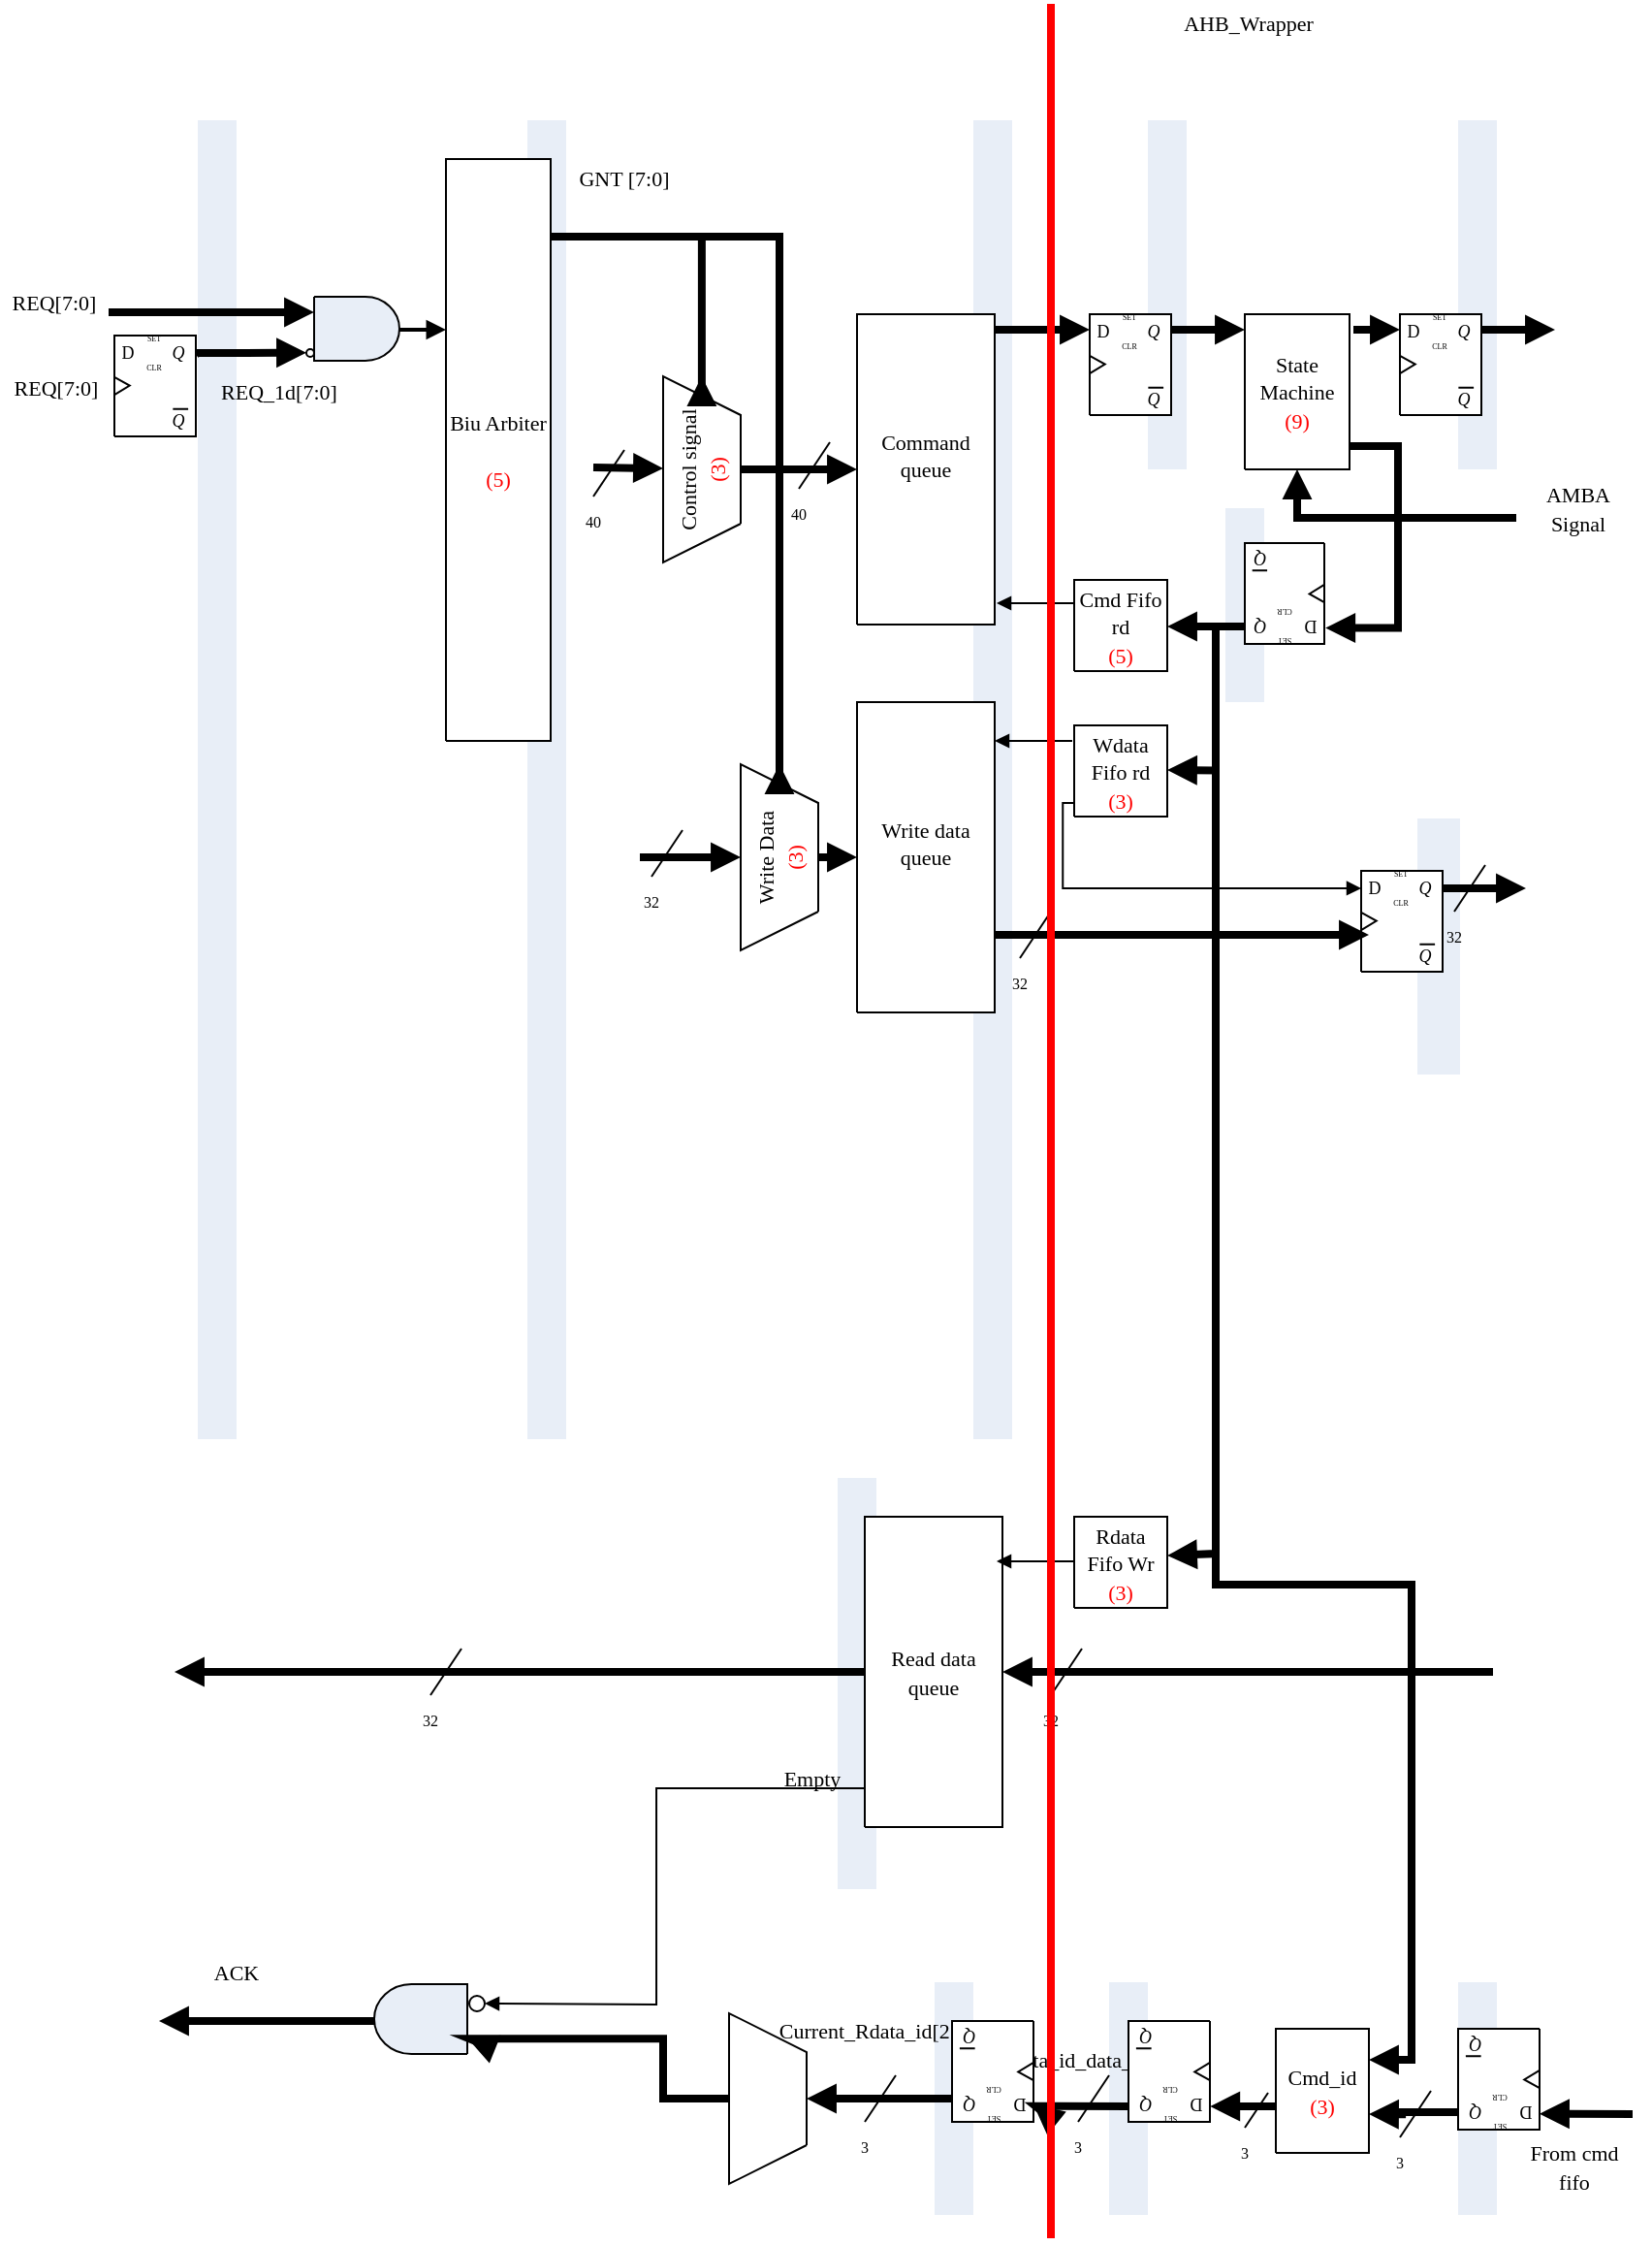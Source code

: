 <?xml version="1.0" encoding="UTF-8"?><mxfile><diagram name="頁-1" id="頁-1"><mxGraphModel style="default-style2" pageWidth="840" pageHeight="1188"><root><mxCell id="0" /><mxCell id="1" parent="0" /><mxCell id="5" style="vsdxID=173;fillColor=#e8eef7;gradientColor=none;shape=stencil(fc5LDoAgDEXRrZDODTgv3YuJVRoRDOJv98bPQAc67Emad3F01cBqzCl2vEidnQUJjpNkIGxi4jbFKdSEQ5UdYR9nVqsFA2qzUBoDmtBLOPE4f7h46bfd7/pabMT7K++wZ5E+22kH);strokeColor=none;labelBackgroundColor=none;rounded=0;html=1;whiteSpace=wrap;" vertex="1" parent="1"><mxGeometry width="20" height="120" x="750" y="1048" as="geometry" /></mxCell><mxCell id="6" style="vsdxID=158;fillColor=#e8eef7;gradientColor=none;shape=stencil(fc5LDoAgDEXRrZBuAJyX7sXEKo0IBvG3eyM60IEOe5LmXZxcPbKacoo9r9JkZ0GC4yQZCNuYuEtxDg3hWGdHOMSF1WbBgNotVMaAJvQSCp7nD7/wk+5nfe214v0Vd9qzR5dyOgA=);strokeColor=none;labelBackgroundColor=none;rounded=0;html=1;whiteSpace=wrap;" vertex="1" parent="1"><mxGeometry width="22" height="132" x="729" y="448" as="geometry" /></mxCell><mxCell id="7" style="vsdxID=157;fillColor=#e8eef7;gradientColor=none;shape=stencil(fc5LDoAgDEXRrZDODTgv3YuJVRoRDOJv98bPQAc67Emad3F01cBqzCl2vEidnQUJjpNkIGxi4jbFKdSEQ5UdYR9nVqsFA2qzUBoDmtBLOPE4f7h46bfd7/pabMT7K++wZ5E+22kH);strokeColor=none;labelBackgroundColor=none;rounded=0;html=1;whiteSpace=wrap;" vertex="1" parent="1"><mxGeometry width="20" height="120" x="570" y="1048" as="geometry" /></mxCell><mxCell id="8" style="vsdxID=98;fillColor=#e8eef7;gradientColor=none;shape=stencil(fc5LDoAgDEXRrZDODTgv3YuJVRoRDOJv98bPQAc67Emad3F01cBqzCl2vEidnQUJjpNkIGxi4jbFKdSEQ5UdYR9nVqsFA2qzUBoDmtBLOPE4f7h46bfd7/pabMT7K++wZ5E+22kH);strokeColor=none;labelBackgroundColor=none;rounded=0;html=1;whiteSpace=wrap;" vertex="1" parent="1"><mxGeometry width="20" height="100" x="630" y="288" as="geometry" /></mxCell><mxCell id="9" style="vsdxID=100;fillColor=#e8eef7;gradientColor=none;shape=stencil(fc5LDoAgDEXRrZDODTgv3YuJVRoRDOJv98bPQAc67Emad3F01cBqzCl2vEidnQUJjpNkIGxi4jbFKdSEQ5UdYR9nVqsFA2qzUBoDmtBLOPE4f7h46bfd7/pabMT7K++wZ5E+22kH);strokeColor=none;labelBackgroundColor=none;rounded=0;html=1;whiteSpace=wrap;" vertex="1" parent="1"><mxGeometry width="20" height="180" x="750" y="88" as="geometry" /></mxCell><mxCell id="10" style="vsdxID=97;fillColor=#e8eef7;gradientColor=none;shape=stencil(fc5LDoAgDEXRrZDODTgv3YuJVRoRDOJv98bPQAc67Emad3F01cBqzCl2vEidnQUJjpNkIGxi4jbFKdSEQ5UdYR9nVqsFA2qzUBoDmtBLOPE4f7h46bfd7/pabMT7K++wZ5E+22kH);strokeColor=none;labelBackgroundColor=none;rounded=0;html=1;whiteSpace=wrap;" vertex="1" parent="1"><mxGeometry width="20" height="180" x="590" y="88" as="geometry" /></mxCell><mxCell id="11" style="vsdxID=27;fillColor=#e8eef7;gradientColor=none;shape=stencil(fc5LDoAgDEXRrZDODTgv3YuJVRoRDOJv98bPQAc67Emad3F01cBqzCl2vEidnQUJjpNkIGxi4jbFKdSEQ5UdYR9nVqsFA2qzUBoDmtBLOPE4f7h46bfd7/pabMT7K++wZ5E+22kH);strokeColor=none;labelBackgroundColor=none;rounded=0;html=1;whiteSpace=wrap;" vertex="1" parent="1"><mxGeometry width="20" height="120" x="480" y="1048" as="geometry" /></mxCell><mxCell id="12" style="vsdxID=26;fillColor=#e8eef7;gradientColor=none;shape=stencil(fc5LDoAgDEXRrZBuAJyX7sXEKo0IBvG3eyM60IEOe5LmXZxcPbKacoo9r9JkZ0GC4yQZCNuYuEtxDg3hWGdHOMSF1WbBgNotVMaAJvQSCp7nD7/wk+5nfe214v0Vd9qzR5dyOgA=);strokeColor=none;labelBackgroundColor=none;rounded=0;html=1;whiteSpace=wrap;" vertex="1" parent="1"><mxGeometry width="20" height="212" x="430" y="788" as="geometry" /></mxCell><mxCell id="13" style="vsdxID=63;fillColor=#e8eef7;gradientColor=none;shape=stencil(fc5LDoAgDEXRrZDODTgv3YuJVRoRDOJv98bPQAc67Emad3F01cBqzCl2vEidnQUJjpNkIGxi4jbFKdSEQ5UdYR9nVqsFA2qzUBoDmtBLOPE4f7h46bfd7/pabMT7K++wZ5E+22kH);strokeColor=none;labelBackgroundColor=none;rounded=0;html=1;whiteSpace=wrap;" vertex="1" parent="1"><mxGeometry width="20" height="680" x="500" y="88" as="geometry" /></mxCell><mxCell id="15" style="vsdxID=2;fillColor=#e8eef7;gradientColor=none;shape=stencil(fc5LDoAgDEXRrZDODTgv3YuJVRoRDOJv98bPQAc67Emad3F01cBqzCl2vEidnQUJjpNkIGxi4jbFKdSEQ5UdYR9nVqsFA2qzUBoDmtBLOPE4f7h46bfd7/pabMT7K++wZ5E+22kH);strokeColor=none;labelBackgroundColor=none;rounded=0;html=1;whiteSpace=wrap;" vertex="1" parent="1"><mxGeometry width="20" height="680" x="270" y="88" as="geometry" /></mxCell><mxCell id="16" style="vsdxID=3;fillColor=#e8eef7;gradientColor=none;shape=stencil(fc5LDoAgDEXRrZDODTgv3YuJVRoRDOJv98bPQAc67Emad3F01cBqzCl2vEidnQUJjpNkIGxi4jbFKdSEQ5UdYR9nVqsFA2qzUBoDmtBLOPE4f7h46bfd7/pabMT7K++wZ5E+22kH);strokeColor=none;labelBackgroundColor=none;rounded=0;html=1;whiteSpace=wrap;" vertex="1" parent="1"><mxGeometry width="20" height="680" x="100" y="88" as="geometry" /></mxCell><mxCell id="29" value="&lt;font style=&quot;font-size:11px;font-family:Times New Roman;color:#000000;direction:ltr;letter-spacing:0px;line-height:120.0%;opacity:1&quot;&gt;REQ[7:0]&#xA;&lt;/font&gt;" style="verticalAlign=middle;align=center;vsdxID=37;fillColor=none;gradientColor=none;shape=stencil(fc5LDoAgDEXRrZBuAJyX7sXEKo0IBvG3eyM60IEOe5LmXZxcPbKacoo9r9JkZ0GC4yQZCNuYuEtxDg3hWGdHOMSF1WbBgNotVMaAJvQSCp7nD7/wk+5nfe214v0Vd9qzR5dyOgA=);strokeColor=none;spacingTop=-1;spacingBottom=-1;spacingLeft=-1;spacingRight=-1;labelBackgroundColor=none;rounded=0;html=1;whiteSpace=wrap;" vertex="1" parent="1"><mxGeometry width="56" height="20" x="-1" y="216" as="geometry" /></mxCell><mxCell id="30" value="&lt;font style=&quot;font-size:11px;font-family:Times New Roman;color:#000000;direction:ltr;letter-spacing:0px;line-height:120.0%;opacity:1&quot;&gt;REQ_1d[7:0]&#xA;&lt;/font&gt;" style="verticalAlign=middle;align=center;vsdxID=41;fillColor=none;gradientColor=none;shape=stencil(fc5LDoAgDEXRrZBuAJyX7sXEKo0IBvG3eyM60IEOe5LmXZxcPbKacoo9r9JkZ0GC4yQZCNuYuEtxDg3hWGdHOMSF1WbBgNotVMaAJvQSCp7nD7/wk+5nfe214v0Vd9qzR5dyOgA=);strokeColor=none;spacingTop=-1;spacingBottom=-1;spacingLeft=-1;spacingRight=-1;labelBackgroundColor=none;rounded=0;html=1;whiteSpace=wrap;" vertex="1" parent="1"><mxGeometry width="76" height="20" x="104" y="218" as="geometry" /></mxCell><mxCell id="31" value="&lt;p style=&quot;align:center;margin-left:0;margin-right:0;margin-top:0px;margin-bottom:0px;text-indent:0;valign:middle;direction:ltr;&quot;&gt;&lt;font style=&quot;font-size:11px;font-family:Times New Roman;color:#000000;direction:ltr;letter-spacing:0px;line-height:120.0%;opacity:1&quot;&gt;Biu Arbiter&#xA;&#xA;&lt;/font&gt;&lt;font style=&quot;font-size:11px;font-family:Times New Roman;color:#ff0000;direction:ltr;letter-spacing:0px;line-height:120.0%;opacity:1&quot;&gt;(5)&#xA;&lt;/font&gt;&lt;/p&gt;" style="verticalAlign=middle;align=center;vsdxID=47;fillColor=#ffffff;gradientColor=none;shape=stencil(fc5LDoAgDEXRrZDODTgv3YuJVRoRDOJv98bPQAc67Emad3F01cBqzCl2vEidnQUJjpNkIGxi4jbFKdSEQ5UdYR9nVqsFA2qzUBoDmtBLOPE4f7h46bfd7/pabMT7K++wZ5E+22kH);strokeColor=#000000;labelBackgroundColor=none;rounded=0;html=1;whiteSpace=wrap;" vertex="1" parent="1"><mxGeometry width="54" height="300" x="228" y="108" as="geometry" /></mxCell><mxCell id="32" value="&lt;font style=&quot;font-size:11px;font-family:Times New Roman;color:#000000;direction:ltr;letter-spacing:0px;line-height:120.0%;opacity:1&quot;&gt;GNT [7:0]&#xA;&lt;/font&gt;" style="verticalAlign=middle;align=center;vsdxID=51;fillColor=none;gradientColor=none;shape=stencil(fc5LDoAgDEXRrZBuAJyX7sXEKo0IBvG3eyM60IEOe5LmXZxcPbKacoo9r9JkZ0GC4yQZCNuYuEtxDg3hWGdHOMSF1WbBgNotVMaAJvQSCp7nD7/wk+5nfe214v0Vd9qzR5dyOgA=);strokeColor=none;spacingTop=-1;spacingBottom=-1;spacingLeft=-1;spacingRight=-1;labelBackgroundColor=none;rounded=0;html=1;whiteSpace=wrap;" vertex="1" parent="1"><mxGeometry width="56" height="20" x="292" y="108" as="geometry" /></mxCell><mxCell id="34" value="&lt;p style=&quot;align:center;margin-left:0;margin-right:0;margin-top:0px;margin-bottom:0px;text-indent:0;valign:middle;direction:ltr;&quot;&gt;&lt;font style=&quot;font-size:11px;font-family:Times New Roman;color:#000000;direction:ltr;letter-spacing:0px;line-height:120.0%;opacity:1&quot;&gt;Write data queue&#xA;&lt;/font&gt;&lt;font style=&quot;font-size:11px;font-family:Times New Roman;color:#ff0000;direction:ltr;letter-spacing:0px;line-height:120.0%;opacity:1&quot;&gt;&#xA;&lt;/font&gt;&lt;/p&gt;" style="verticalAlign=middle;align=center;vsdxID=58;fillColor=#ffffff;gradientColor=none;shape=stencil(fc5LDoAgDEXRrZBuAJyX7sXEKo0IBvG3eyM60IEOe5LmXZxcPbKacoo9r9JkZ0GC4yQZCNuYuEtxDg3hWGdHOMSF1WbBgNotVMaAJvQSCp7nD7/wk+5nfe214v0Vd9qzR5dyOgA=);strokeColor=#000000;labelBackgroundColor=none;rounded=0;html=1;whiteSpace=wrap;" vertex="1" parent="1"><mxGeometry width="71" height="160" x="440" y="388" as="geometry" /></mxCell><mxCell id="35" value="&lt;font style=&quot;font-size:11px;font-family:Times New Roman;color:#000000;direction:ltr;letter-spacing:0px;line-height:120.0%;opacity:1&quot;&gt;Read data queue&#xA;&lt;/font&gt;" style="verticalAlign=middle;align=center;vsdxID=59;fillColor=#ffffff;gradientColor=none;shape=stencil(fc5LDoAgDEXRrZBuAJyX7sXEKo0IBvG3eyM60IEOe5LmXZxcPbKacoo9r9JkZ0GC4yQZCNuYuEtxDg3hWGdHOMSF1WbBgNotVMaAJvQSCp7nD7/wk+5nfe214v0Vd9qzR5dyOgA=);strokeColor=#000000;labelBackgroundColor=none;rounded=0;html=1;whiteSpace=wrap;" vertex="1" parent="1"><mxGeometry width="71" height="160" x="444" y="808" as="geometry" /></mxCell><mxCell id="36" value="&lt;p style=&quot;align:center;margin-left:0;margin-right:0;margin-top:0px;margin-bottom:0px;text-indent:0;valign:middle;direction:ltr;&quot;&gt;&lt;font style=&quot;font-size:11px;font-family:Times New Roman;color:#000000;direction:ltr;letter-spacing:0px;line-height:120.0%;opacity:1&quot;&gt;Command queue&#xA;&lt;/font&gt;&lt;font style=&quot;font-size:11px;font-family:Times New Roman;color:#ff0000;direction:ltr;letter-spacing:0px;line-height:120.0%;opacity:1&quot;&gt;&#xA;&lt;/font&gt;&lt;/p&gt;" style="verticalAlign=middle;align=center;vsdxID=57;fillColor=#ffffff;gradientColor=none;shape=stencil(fc5LDoAgDEXRrZBuAJyX7sXEKo0IBvG3eyM60IEOe5LmXZxcPbKacoo9r9JkZ0GC4yQZCNuYuEtxDg3hWGdHOMSF1WbBgNotVMaAJvQSCp7nD7/wk+5nfe214v0Vd9qzR5dyOgA=);strokeColor=#000000;labelBackgroundColor=none;rounded=0;html=1;whiteSpace=wrap;" vertex="1" parent="1"><mxGeometry width="71" height="160" x="440" y="188" as="geometry" /></mxCell><mxCell id="37" value="&lt;font style=&quot;font-size:11px;font-family:Times New Roman;color:#000000;direction:ltr;letter-spacing:0px;line-height:120.0%;opacity:1&quot;&gt;REQ[7:0]&#xA;&lt;/font&gt;" style="verticalAlign=middle;align=center;vsdxID=15;fillColor=none;gradientColor=none;shape=stencil(fc5LDoAgDEXRrZBuAJyX7sXEKo0IBvG3eyM60IEOe5LmXZxcPbKacoo9r9JkZ0GC4yQZCNuYuEtxDg3hWGdHOMSF1WbBgNotVMaAJvQSCp7nD7/wk+5nfe214v0Vd9qzR5dyOgA=);strokeColor=none;spacingTop=-1;spacingBottom=-1;spacingLeft=-1;spacingRight=-1;labelBackgroundColor=none;rounded=0;html=1;whiteSpace=wrap;" vertex="1" parent="1"><mxGeometry width="56" height="20" x="-2" y="172" as="geometry" /></mxCell><mxCell id="40" value="&lt;font style=&quot;font-size:11px;font-family:Times New Roman;color:#000000;direction:ltr;letter-spacing:0px;line-height:120.0%;opacity:1&quot;&gt;AHB_Wrapper&#xA;&lt;/font&gt;" style="verticalAlign=middle;align=center;vsdxID=23;fillColor=none;gradientColor=none;shape=stencil(fc5LDoAgDEXRrZBuAJyX7sXEKo0IBvG3eyM60IEOe5LmXZxcPbKacoo9r9JkZ0GC4yQZCNuYuEtxDg3hWGdHOMSF1WbBgNotVMaAJvQSCp7nD7/wk+5nfe214v0Vd9qzR5dyOgA=);strokeColor=none;spacingTop=-1;spacingBottom=-1;spacingLeft=-1;spacingRight=-1;labelBackgroundColor=none;rounded=0;html=1;whiteSpace=wrap;" vertex="1" parent="1"><mxGeometry width="196" height="20" x="544" y="28" as="geometry" /></mxCell><mxCell id="53" value="&lt;font style=&quot;font-size:11px;font-family:Times New Roman;color:#000000;direction:ltr;letter-spacing:0px;line-height:120.0%;opacity:1&quot;&gt;Rdata_id_data_phase&#xA;&lt;/font&gt;" style="verticalAlign=middle;align=center;vsdxID=43;fillColor=none;gradientColor=none;shape=stencil(fc5LDoAgDEXRrZBuAJyX7sXEKo0IBvG3eyM60IEOe5LmXZxcPbKacoo9r9JkZ0GC4yQZCNuYuEtxDg3hWGdHOMSF1WbBgNotVMaAJvQSCp7nD7/wk+5nfe214v0Vd9qzR5dyOgA=);strokeColor=none;spacingTop=-1;spacingBottom=-1;spacingLeft=-1;spacingRight=-1;labelBackgroundColor=none;rounded=0;html=1;whiteSpace=wrap;" vertex="1" parent="1"><mxGeometry width="60" height="10" x="530" y="1083" as="geometry" /></mxCell><mxCell id="56" value="&lt;font style=&quot;font-size:11px;font-family:Times New Roman;color:#000000;direction:ltr;letter-spacing:0px;line-height:120.0%;opacity:1&quot;&gt;ACK&#xA;&lt;/font&gt;" style="verticalAlign=middle;align=center;vsdxID=64;fillColor=none;gradientColor=none;shape=stencil(fc5LDoAgDEXRrZBuAJyX7sXEKo0IBvG3eyM60IEOe5LmXZxcPbKacoo9r9JkZ0GC4yQZCNuYuEtxDg3hWGdHOMSF1WbBgNotVMaAJvQSCp7nD7/wk+5nfe214v0Vd9qzR5dyOgA=);strokeColor=none;spacingTop=-1;spacingBottom=-1;spacingLeft=-1;spacingRight=-1;labelBackgroundColor=none;rounded=0;html=1;whiteSpace=wrap;" vertex="1" parent="1"><mxGeometry width="80" height="10" x="80" y="1038" as="geometry" /></mxCell><mxCell id="57" value="&lt;font style=&quot;font-size:11px;font-family:Times New Roman;color:#000000;direction:ltr;letter-spacing:0px;line-height:120.0%;opacity:1&quot;&gt;Empty&#xA;&lt;/font&gt;" style="verticalAlign=middle;align=center;vsdxID=65;fillColor=none;gradientColor=none;shape=stencil(fc5LDoAgDEXRrZBuAJyX7sXEKo0IBvG3eyM60IEOe5LmXZxcPbKacoo9r9JkZ0GC4yQZCNuYuEtxDg3hWGdHOMSF1WbBgNotVMaAJvQSCp7nD7/wk+5nfe214v0Vd9qzR5dyOgA=);strokeColor=none;spacingTop=-1;spacingBottom=-1;spacingLeft=-1;spacingRight=-1;labelBackgroundColor=none;rounded=0;html=1;whiteSpace=wrap;" vertex="1" parent="1"><mxGeometry width="46" height="10" x="394" y="938" as="geometry" /></mxCell><mxCell id="71" value="&lt;p style=&quot;align:center;margin-left:0;margin-right:0;margin-top:0px;margin-bottom:0px;text-indent:0;valign:middle;direction:ltr;&quot;&gt;&lt;font style=&quot;font-size:11px;font-family:Times New Roman;color:#000000;direction:ltr;letter-spacing:0px;line-height:120.0%;opacity:1&quot;&gt;State Machine&#xA;&lt;/font&gt;&lt;font style=&quot;font-size:11px;font-family:Times New Roman;color:#ff0000;direction:ltr;letter-spacing:0px;line-height:120.0%;opacity:1&quot;&gt;(9)&#xA;&lt;/font&gt;&lt;/p&gt;" style="verticalAlign=middle;align=center;vsdxID=24;fillColor=#ffffff;gradientColor=none;shape=stencil(fc5LDoAgDEXRrZBuAJyX7sXEKo0IBvG3eyM60IEOe5LmXZxcPbKacoo9r9JkZ0GC4yQZCNuYuEtxDg3hWGdHOMSF1WbBgNotVMaAJvQSCp7nD7/wk+5nfe214v0Vd9qzR5dyOgA=);strokeColor=#000000;labelBackgroundColor=none;rounded=0;html=1;whiteSpace=wrap;" vertex="1" parent="1"><mxGeometry width="54" height="80" x="640" y="188" as="geometry" /></mxCell><mxCell id="100" value="&lt;font style=&quot;font-size:11px;font-family:Times New Roman;color:#000000;direction:ltr;letter-spacing:0px;line-height:120.0%;opacity:1&quot;&gt;AMBA Signal&#xA;&lt;/font&gt;" style="verticalAlign=middle;align=center;vsdxID=102;fillColor=none;gradientColor=none;shape=stencil(fc5LDoAgDEXRrZBuAJyX7sXEKo0IBvG3eyM60IEOe5LmXZxcPbKacoo9r9JkZ0GC4yQZCNuYuEtxDg3hWGdHOMSF1WbBgNotVMaAJvQSCp7nD7/wk+5nfe214v0Vd9qzR5dyOgA=);strokeColor=none;spacingTop=-1;spacingBottom=-1;spacingLeft=-1;spacingRight=-1;labelBackgroundColor=none;rounded=0;html=1;whiteSpace=wrap;" vertex="1" parent="1"><mxGeometry width="56" height="20" x="784" y="278" as="geometry" /></mxCell><mxCell id="113" value="&lt;p style=&quot;align:center;margin-left:0;margin-right:0;margin-top:0px;margin-bottom:0px;text-indent:0;valign:middle;direction:ltr;&quot;&gt;&lt;font style=&quot;font-size:11px;font-family:Times New Roman;color:#000000;direction:ltr;letter-spacing:0px;line-height:120.0%;opacity:1&quot;&gt;Cmd Fifo rd&#xA;&lt;/font&gt;&lt;font style=&quot;font-size:11px;font-family:Times New Roman;color:#ff0000;direction:ltr;letter-spacing:0px;line-height:120.0%;opacity:1&quot;&gt;(5)&#xA;&lt;/font&gt;&lt;/p&gt;" style="verticalAlign=middle;align=center;vsdxID=115;fillColor=#ffffff;gradientColor=none;shape=stencil(fc5LDoAgDEXRrZBuAJyX7sXEKo0IBvG3eyM60IEOe5LmXZxcPbKacoo9r9JkZ0GC4yQZCNuYuEtxDg3hWGdHOMSF1WbBgNotVMaAJvQSCp7nD7/wk+5nfe214v0Vd9qzR5dyOgA=);strokeColor=#000000;labelBackgroundColor=none;rounded=0;html=1;whiteSpace=wrap;" vertex="1" parent="1"><mxGeometry width="48" height="47" x="552" y="325" as="geometry" /></mxCell><mxCell id="114" value="&lt;p style=&quot;align:center;margin-left:0;margin-right:0;margin-top:0px;margin-bottom:0px;text-indent:0;valign:middle;direction:ltr;&quot;&gt;&lt;font style=&quot;font-size:11px;font-family:Times New Roman;color:#000000;direction:ltr;letter-spacing:0px;line-height:120.0%;opacity:1&quot;&gt;Wdata Fifo rd&#xA;&lt;/font&gt;&lt;font style=&quot;font-size:11px;font-family:Times New Roman;color:#ff0000;direction:ltr;letter-spacing:0px;line-height:120.0%;opacity:1&quot;&gt;(3)&#xA;&lt;/font&gt;&lt;/p&gt;" style="verticalAlign=middle;align=center;vsdxID=119;fillColor=#ffffff;gradientColor=none;shape=stencil(fc5LDoAgDEXRrZBuAJyX7sXEKo0IBvG3eyM60IEOe5LmXZxcPbKacoo9r9JkZ0GC4yQZCNuYuEtxDg3hWGdHOMSF1WbBgNotVMaAJvQSCp7nD7/wk+5nfe214v0Vd9qzR5dyOgA=);strokeColor=#000000;labelBackgroundColor=none;rounded=0;html=1;whiteSpace=wrap;" vertex="1" parent="1"><mxGeometry width="48" height="47" x="552" y="400" as="geometry" /></mxCell><mxCell id="129" value="&lt;p style=&quot;align:center;margin-left:0;margin-right:0;margin-top:0px;margin-bottom:0px;text-indent:0;valign:middle;direction:ltr;&quot;&gt;&lt;font style=&quot;font-size:11px;font-family:Times New Roman;color:#000000;direction:ltr;letter-spacing:0px;line-height:120.0%;opacity:1&quot;&gt;Rdata Fifo Wr&#xA;&lt;/font&gt;&lt;font style=&quot;font-size:11px;font-family:Times New Roman;color:#ff0000;direction:ltr;letter-spacing:0px;line-height:120.0%;opacity:1&quot;&gt;(3)&#xA;&lt;/font&gt;&lt;/p&gt;" style="verticalAlign=middle;align=center;vsdxID=138;fillColor=#ffffff;gradientColor=none;shape=stencil(fc5LDoAgDEXRrZBuAJyX7sXEKo0IBvG3eyM60IEOe5LmXZxcPbKacoo9r9JkZ0GC4yQZCNuYuEtxDg3hWGdHOMSF1WbBgNotVMaAJvQSCp7nD7/wk+5nfe214v0Vd9qzR5dyOgA=);strokeColor=#000000;labelBackgroundColor=none;rounded=0;html=1;whiteSpace=wrap;" vertex="1" parent="1"><mxGeometry width="48" height="47" x="552" y="808" as="geometry" /></mxCell><mxCell id="130" value="&lt;font style=&quot;font-size:11px;font-family:Times New Roman;color:#000000;direction:ltr;letter-spacing:0px;line-height:120.0%;opacity:1&quot;&gt;Current_Rdata_id[2:0]&#xA;&lt;/font&gt;" style="verticalAlign=middle;align=center;vsdxID=140;fillColor=none;gradientColor=none;shape=stencil(fc5LDoAgDEXRrZBuAJyX7sXEKo0IBvG3eyM60IEOe5LmXZxcPbKacoo9r9JkZ0GC4yQZCNuYuEtxDg3hWGdHOMSF1WbBgNotVMaAJvQSCp7nD7/wk+5nfe214v0Vd9qzR5dyOgA=);strokeColor=none;spacingTop=-1;spacingBottom=-1;spacingLeft=-1;spacingRight=-1;labelBackgroundColor=none;rounded=0;html=1;whiteSpace=wrap;" vertex="1" parent="1"><mxGeometry width="60" height="10" x="420" y="1068" as="geometry" /></mxCell><mxCell id="143" value="&lt;p style=&quot;align:center;margin-left:0;margin-right:0;margin-top:0px;margin-bottom:0px;text-indent:0;valign:middle;direction:ltr;&quot;&gt;&lt;font style=&quot;font-size:11px;font-family:Times New Roman;color:#000000;direction:ltr;letter-spacing:0px;line-height:120.0%;opacity:1&quot;&gt;Cmd_id&#xA;&lt;/font&gt;&lt;font style=&quot;font-size:11px;font-family:Times New Roman;color:#ff0000;direction:ltr;letter-spacing:0px;line-height:120.0%;opacity:1&quot;&gt;(3)&#xA;&lt;/font&gt;&lt;/p&gt;" style="verticalAlign=middle;align=center;vsdxID=152;fillColor=#ffffff;gradientColor=none;shape=stencil(fc5LDoAgDEXRrZBuAJyX7sXEKo0IBvG3eyM60IEOe5LmXZxcPbKacoo9r9JkZ0GC4yQZCNuYuEtxDg3hWGdHOMSF1WbBgNotVMaAJvQSCp7nD7/wk+5nfe214v0Vd9qzR5dyOgA=);strokeColor=#000000;labelBackgroundColor=none;rounded=0;html=1;whiteSpace=wrap;" vertex="1" parent="1"><mxGeometry width="48" height="64" x="656" y="1072" as="geometry" /></mxCell><mxCell id="146" value="&lt;font style=&quot;font-size:11px;font-family:Times New Roman;color:#000000;direction:ltr;letter-spacing:0px;line-height:120.0%;opacity:1&quot;&gt;From cmd fifo&#xA;&lt;/font&gt;" style="verticalAlign=middle;align=center;vsdxID=156;fillColor=none;gradientColor=none;shape=stencil(fc5LDoAgDEXRrZBuAJyX7sXEKo0IBvG3eyM60IEOe5LmXZxcPbKacoo9r9JkZ0GC4yQZCNuYuEtxDg3hWGdHOMSF1WbBgNotVMaAJvQSCp7nD7/wk+5nfe214v0Vd9qzR5dyOgA=);strokeColor=none;spacingTop=-1;spacingBottom=-1;spacingLeft=-1;spacingRight=-1;labelBackgroundColor=none;rounded=0;html=1;whiteSpace=wrap;" vertex="1" parent="1"><mxGeometry width="60" height="10" x="780" y="1138" as="geometry" /></mxCell><mxCell id="161" vertex="1" parent="1"><mxGeometry x="54" y="187" as="geometry" /></mxCell><mxCell id="162" style="vsdxID=16;edgeStyle=none;startArrow=none;endArrow=block;startSize=5;endSize=5;strokeWidth=4;strokeColor=#000000;spacingTop=-1;spacingBottom=-1;spacingLeft=-1;spacingRight=-1;verticalAlign=middle;html=1;labelBackgroundColor=#FFFFFF;rounded=0;entryX=0;entryY=0.242;entryDx=0;entryDy=0;entryPerimeter=0" edge="1" parent="1" source="161" target="38"><mxGeometry relative="1" as="geometry"><mxPoint x="54" y="187" as="sourcePoint" /><mxPoint x="160" y="187" as="targetPoint" /><Array capacity="4" as="points" /><mxPoint as="offset" /></mxGeometry></mxCell><mxCell id="163" vertex="1" parent="1"><mxGeometry x="228" y="196" as="geometry" /></mxCell><mxCell id="164" style="vsdxID=19;edgeStyle=none;startArrow=none;endArrow=block;startSize=5;endSize=5;strokeWidth=2;strokeColor=#000000;spacingTop=-1;spacingBottom=-1;spacingLeft=-1;spacingRight=-1;verticalAlign=middle;html=1;labelBackgroundColor=#FFFFFF;rounded=0;exitX=1;exitY=0.515;exitDx=0;exitDy=0;exitPerimeter=0" edge="1" parent="1" source="38" target="163"><mxGeometry relative="1" as="geometry"><mxPoint x="204" y="196" as="sourcePoint" /><mxPoint x="228" y="196" as="targetPoint" /><Array capacity="4" as="points" /><mxPoint as="offset" /></mxGeometry></mxCell><mxCell id="171" vertex="1" parent="1"><mxGeometry x="156" y="208" as="geometry" /></mxCell><mxCell id="172" style="vsdxID=45;edgeStyle=none;startArrow=none;endArrow=block;startSize=5;endSize=5;strokeWidth=4;strokeColor=#000000;spacingTop=-1;spacingBottom=-1;spacingLeft=-1;spacingRight=-1;verticalAlign=middle;html=1;labelBackgroundColor=#FFFFFF;rounded=0;" edge="1" parent="1" source="17" target="171"><mxGeometry relative="1" as="geometry"><mxPoint x="100" y="208" as="sourcePoint" /><mxPoint x="156" y="208" as="targetPoint" /><Array capacity="4" as="points"><mxPoint x="100" y="208" /><mxPoint x="156" y="207.87" /></Array></mxGeometry></mxCell><mxCell id="178" vertex="1" parent="1"><mxGeometry x="304" y="267" as="geometry" /></mxCell><mxCell id="179" style="vsdxID=54;edgeStyle=none;startArrow=none;endArrow=block;startSize=5;endSize=5;strokeWidth=4;strokeColor=#000000;spacingTop=-1;spacingBottom=-1;spacingLeft=-1;spacingRight=-1;verticalAlign=middle;html=1;labelBackgroundColor=#FFFFFF;rounded=0;" edge="1" parent="1" source="178" target="14"><mxGeometry relative="1" as="geometry"><mxPoint x="304" y="267" as="sourcePoint" /><mxPoint x="340" y="268" as="targetPoint" /><Array capacity="4" as="points"><mxPoint x="304" y="267" /><mxPoint x="340" y="267.5" /></Array></mxGeometry></mxCell><mxCell id="180" vertex="1" parent="1"><mxGeometry x="328" y="468" as="geometry" /></mxCell><mxCell id="181" style="vsdxID=55;edgeStyle=none;startArrow=none;endArrow=block;startSize=5;endSize=5;strokeWidth=4;strokeColor=#000000;spacingTop=-1;spacingBottom=-1;spacingLeft=-1;spacingRight=-1;verticalAlign=middle;html=1;labelBackgroundColor=#FFFFFF;rounded=0;" edge="1" parent="1" source="180" target="33"><mxGeometry relative="1" as="geometry"><mxPoint x="328" y="468" as="sourcePoint" /><mxPoint x="380" y="468" as="targetPoint" /><Array capacity="4" as="points"><mxPoint x="380" y="468" /></Array><mxPoint as="offset" /></mxGeometry></mxCell><mxCell id="2" value="流程圖" parent="0" /><mxCell id="14" value="&lt;p style=&quot;align:center;margin-left:0;margin-right:0;margin-top:0px;margin-bottom:0px;text-indent:0;valign:middle;direction:ltr;&quot;&gt;&lt;font style=&quot;font-size:11px;font-family:Times New Roman;color:#000000;direction:ltr;letter-spacing:0px;line-height:120.0%;opacity:1&quot;&gt;Control signal&#xA;&lt;/font&gt;&lt;font style=&quot;font-size:11px;font-family:Times New Roman;color:#ff0000;direction:ltr;letter-spacing:0px;line-height:120.0%;opacity:1&quot;&gt;(3)&#xA;&lt;/font&gt;&lt;/p&gt;" style="verticalAlign=middle;align=center;vsdxID=1;rotation=270;fillColor=#ffffff;gradientColor=none;shape=stencil(bY9LDoMwDESvEvkAJLQLqOT4LkgYYpEmKKS/21eBDQiW80aaDy6um1ktOcWJP9JnZ0GC4yQZCIeYeEzxFXrCucuO8BnfrL4WbqZq76B+FmpjQBN6CavRPKq6uTKKLPgAL9ApWW/Ng3i/zSxsv0yvH+gP);strokeColor=#000000;spacingTop=-1;spacingBottom=-1;spacingLeft=-1;spacingRight=-1;labelBackgroundColor=none;rounded=0;html=1;whiteSpace=wrap;" vertex="1" parent="2"><mxGeometry width="96" height="40" x="312" y="248" as="geometry" /></mxCell><mxCell id="33" value="&lt;p style=&quot;align:center;margin-left:0;margin-right:0;margin-top:0px;margin-bottom:0px;text-indent:0;valign:middle;direction:ltr;&quot;&gt;&lt;font style=&quot;font-size:11px;font-family:Times New Roman;color:#000000;direction:ltr;letter-spacing:0px;line-height:120.0%;opacity:1&quot;&gt;Write Data&#xA;&lt;/font&gt;&lt;font style=&quot;font-size:11px;font-family:Times New Roman;color:#ff0000;direction:ltr;letter-spacing:0px;line-height:120.0%;opacity:1&quot;&gt;(3)&#xA;&lt;/font&gt;&lt;/p&gt;" style="verticalAlign=middle;align=center;vsdxID=49;rotation=270;fillColor=#ffffff;gradientColor=none;shape=stencil(bY9LDoMwDESvEvkAJLQLqOT4LkgYYpEmKKS/21eBDQiW80aaDy6um1ktOcWJP9JnZ0GC4yQZCIeYeEzxFXrCucuO8BnfrL4WbqZq76B+FmpjQBN6CavRPKq6uTKKLPgAL9ApWW/Ng3i/zSxsv0yvH+gP);strokeColor=#000000;spacingTop=-1;spacingBottom=-1;spacingLeft=-1;spacingRight=-1;labelBackgroundColor=none;rounded=0;html=1;whiteSpace=wrap;" vertex="1" parent="2"><mxGeometry width="96" height="40" x="352" y="448" as="geometry" /></mxCell><mxCell id="38" style="vsdxID=17;fillColor=#e8eef7;gradientColor=none;shape=stencil(Zc/BDsIgDAbgVyHcCTNRT4x3aVyBRoSloJtvL9sS3eKlTb+0SX9TAowoSuV8x4mGGnpJKSBTlda4zOg5P9NgzQg1WPPILxRzLzsp3kvV1kRKOzp1B7weFPgmuOm5KTe+tP5bWgYFMxXFuUKlnHqpGkZgj6rdKhfBr3tlQhy/498TK+ntY0cxbvEW2yfSa3b7AQ==);strokeColor=#000000;spacingTop=-1;spacingBottom=-1;spacingLeft=-1;spacingRight=-1;labelBackgroundColor=none;rounded=0;html=1;whiteSpace=wrap;" vertex="1" parent="2"><mxGeometry width="44" height="33" x="160" y="179" as="geometry" /></mxCell><mxCell id="54" style="vsdxID=44;rotation=270;fillColor=#ffffff;gradientColor=none;shape=stencil(bY9NDoMgEIWvQuYAYnHBZpi7mDiWiQgGaau3b9CNTV2+7yXvB1ffL6zWktPEHxmKdyDRc5YChGPK/MzpFQfCpS+ecE5vVpsDYxrbgdodPNoWNGGQeBjWNsbeGVVW/ANv0F+yPptHCeGcWdl1mT4+0Bc=);strokeColor=#000000;spacingTop=-1;spacingBottom=-1;spacingLeft=-1;spacingRight=-1;labelBackgroundColor=none;rounded=0;html=1;whiteSpace=wrap;" vertex="1" parent="2"><mxGeometry width="88" height="40" x="350" y="1088" as="geometry" /></mxCell><mxCell id="55" style="vsdxID=53;rotation=180;fillColor=#e8eef7;gradientColor=none;shape=stencil(Zc/RDsIgDAXQXyG8k2GiPjH+pXEdNCIsBd38e9lIdItPTU8gvddkDxOKXDjdcaah+F5S9MhUpDVjYnScnnGwZoLirXmkF4qll1qKdy+Vlp01geLOTvqA14MC3wRXPVflypc6f4/UuilYKCtOBQql2DAAO1T1sxoDuO1SnhGn7/qXoiXrWuiRQmgNV9uX6rb69gM=);strokeColor=#000000;spacingTop=-1;spacingBottom=-1;spacingLeft=-1;spacingRight=-1;labelBackgroundColor=none;rounded=0;html=1;whiteSpace=wrap;" vertex="1" parent="2"><mxGeometry width="48" height="36" x="191" y="1049" as="geometry" /></mxCell><mxCell id="3" value="電子" parent="0" /><mxCell id="17" style="vsdxID=4;fillColor=none;gradientColor=none;strokeColor=none;spacingTop=-2;spacingBottom=-2;spacingLeft=-2;spacingRight=-2;labelBackgroundColor=none;rounded=0;html=1;whiteSpace=wrap;" vertex="1" parent="3"><mxGeometry width="42" height="52" x="57" y="199" as="geometry" /></mxCell><mxCell id="18" style="vsdxID=5;fillColor=#ffffff;gradientColor=none;shape=stencil(fZDbDsIgEER/peHd5ZJWSgL8S5NSIdbSUOrl71VqDGj0cWd2dk9GLrabTbXE4I/m4vpoFXKTNcFFpOXggzkEv069lnMXrZYnfzbVVSGCqptClBCEtRzdlMTn+EfeFepv7RXH28fBjeOGhz8hOIWWpwhnIFh+SRDYs9Iq0WsKjBaULfBmswQ09TdW81gQGdgbCuc14VSovgM=);strokeColor=#000000;spacingTop=-2;spacingBottom=-2;spacingLeft=-2;spacingRight=-2;labelBackgroundColor=none;rounded=0;html=1;whiteSpace=wrap;" vertex="1" parent="17"><mxGeometry width="42" height="52" as="geometry" /></mxCell><mxCell id="20" value="&lt;p style=&quot;align:center;margin-left:0;margin-right:0;margin-top:0px;margin-bottom:0px;text-indent:0;valign:middle;direction:ltr;&quot;&gt;&lt;font style=&quot;font-size:9px;font-family:Times New Roman;color:#000000;direction:ltr;letter-spacing:0px;line-height:120.0%;opacity:1&quot;&gt;&lt;i&gt;Q&#xA;&lt;/i&gt;&lt;/font&gt;&lt;/p&gt;" style="verticalAlign=middle;align=center;vsdxID=7;fillColor=none;gradientColor=none;shape=stencil(fc5LDoAgDEXRrZDODTgv3YuJVRoRDOJv98bPQAc67Emad3F01cBqzCl2vEidnQUJjpNkIGxi4jbFKdSEQ5UdYR9nVqsFA2qzUBoDmtBLOPE4f7h46bfd7/pabMT7K++wZ5E+22kH);strokeColor=none;spacingTop=-2;spacingBottom=-2;spacingLeft=-2;spacingRight=-2;labelBackgroundColor=none;rounded=0;html=1;whiteSpace=wrap;" vertex="1" parent="17"><mxGeometry width="10" height="8" x="28" y="39" as="geometry" /></mxCell><mxCell id="21" value="&lt;p style=&quot;align:center;margin-left:0;margin-right:0;margin-top:0px;margin-bottom:0px;text-indent:0;valign:middle;direction:ltr;&quot;&gt;&lt;font style=&quot;font-size:9px;font-family:Times New Roman;color:#000000;direction:ltr;letter-spacing:0px;line-height:120.0%;opacity:1&quot;&gt;&lt;i&gt;Q&#xA;&lt;/i&gt;&lt;/font&gt;&lt;/p&gt;" style="verticalAlign=middle;align=center;vsdxID=8;fillColor=none;gradientColor=none;shape=stencil(fc5LDoAgDEXRrZDODTgv3YuJVRoRDOJv98bPQAc67Emad3F01cBqzCl2vEidnQUJjpNkIGxi4jbFKdSEQ5UdYR9nVqsFA2qzUBoDmtBLOPE4f7h46bfd7/pabMT7K++wZ5E+22kH);strokeColor=none;spacingTop=-2;spacingBottom=-2;spacingLeft=-2;spacingRight=-2;labelBackgroundColor=none;rounded=0;html=1;whiteSpace=wrap;" vertex="1" parent="17"><mxGeometry width="10" height="8" x="28" y="4" as="geometry" /></mxCell><mxCell id="23" value="&lt;p style=&quot;align:center;margin-left:0;margin-right:0;margin-top:0px;margin-bottom:40px;text-indent:0;valign:middle;direction:ltr;&quot;&gt;&lt;font style=&quot;font-size:4px;font-family:Times New Roman;color:#000000;direction:ltr;letter-spacing:0px;line-height:100%;opacity:1&quot;&gt;SET&#xA;CLR&#xA;&lt;/font&gt;&lt;/p&gt;" style="verticalAlign=middle;align=center;vsdxID=10;fillColor=none;gradientColor=none;shape=stencil(fc5LDoAgDEXRrZBuAJyX7sXEKo0IBvG3eyM60IEOe5LmXZxcPbKacoo9r9JkZ0GC4yQZCNuYuEtxDg3hWGdHOMSF1WbBgNotVMaAJvQSCp7nD7/wk+5nfe214v0Vd9qzR5dyOgA=);strokeColor=none;spacingTop=-2;spacingBottom=-2;spacingLeft=-2;spacingRight=-2;labelBackgroundColor=none;rounded=0;html=1;whiteSpace=wrap;" vertex="1" parent="17"><mxGeometry width="15" height="48" x="13" y="2" as="geometry" /></mxCell><mxCell id="24" value="&lt;p style=&quot;align:center;margin-left:0;margin-right:0;margin-top:0px;margin-bottom:0px;text-indent:0;valign:middle;direction:ltr;&quot;&gt;&lt;font style=&quot;font-size:9px;font-family:Times New Roman;color:#000000;direction:ltr;letter-spacing:0px;line-height:120.0%;opacity:1&quot;&gt;D&#xA;&lt;/font&gt;&lt;/p&gt;" style="verticalAlign=middle;align=center;vsdxID=11;fillColor=none;gradientColor=none;shape=stencil(fc5LDoAgDEXRrZDODTgv3YuJVRoRDOJv98bPQAc67Emad3F01cBqzCl2vEidnQUJjpNkIGxi4jbFKdSEQ5UdYR9nVqsFA2qzUBoDmtBLOPE4f7h46bfd7/pabMT7K++wZ5E+22kH);strokeColor=none;spacingTop=-2;spacingBottom=-2;spacingLeft=-2;spacingRight=-2;labelBackgroundColor=none;rounded=0;html=1;whiteSpace=wrap;" vertex="1" parent="17"><mxGeometry width="10" height="8" x="2" y="4" as="geometry" /></mxCell><mxCell id="28" value="&lt;font style=&quot;font-size:8px;font-family:Times New Roman;color:#000000;direction:ltr;letter-spacing:0px;line-height:120.0%;opacity:1&quot;&gt;&#xA;&lt;/font&gt;" style="text;vsdxID=4;fillColor=none;gradientColor=none;strokeColor=none;spacingTop=-2;spacingBottom=-2;spacingLeft=-2;spacingRight=-2;labelBackgroundColor=none;rounded=0;html=1;whiteSpace=wrap;verticalAlign=middle;align=center;;html=1;" vertex="1" parent="17"><mxGeometry width="2.82" height="12.98" x="19.65" y="52" as="geometry" /></mxCell><mxCell id="39" style="vsdxID=18;fillColor=#ffffff;gradientColor=none;shape=stencil(rZBLDsMgDESvgrxHSRbdAXexGvNRaYgMbcjtm0BVddVVl/M0HulZZY8riVw43WgLc/EawuKJQwGjbGJynB7LbNSKxRt1T08SVcMIYtdwGWEwCvkquLYkuNOzMo2fkqgSa8iSU8ES0qJBHjAiO5LHtbQRXdvMG9H6jtOP7T8sD13Ihhi7/cm+hYf2GvMC);strokeColor=#000000;spacingTop=-3;spacingBottom=-3;spacingLeft=-3;spacingRight=-3;labelBackgroundColor=none;rounded=0;html=1;whiteSpace=wrap;" vertex="1" parent="3"><mxGeometry width="4" height="4" x="156" y="206" as="geometry" /></mxCell><mxCell id="41" style="vsdxID=28;rotation=180;fillColor=none;gradientColor=none;strokeColor=none;spacingTop=-2;spacingBottom=-2;spacingLeft=-2;spacingRight=-2;labelBackgroundColor=none;rounded=0;html=1;whiteSpace=wrap;" vertex="1" parent="3"><mxGeometry width="42" height="52" x="489" y="1068" as="geometry" /></mxCell><mxCell id="42" style="vsdxID=29;rotation=180;fillColor=#ffffff;gradientColor=none;shape=stencil(fZDbDsIgEER/peHd5ZJWSgL8S5NSIdbSUOrl71VqDGj0cWd2dk9GLrabTbXE4I/m4vpoFXKTNcFFpOXggzkEv069lnMXrZYnfzbVVSGCqptClBCEtRzdlMTn+EfeFepv7RXH28fBjeOGhz8hOIWWpwhnIFh+SRDYs9Iq0WsKjBaULfBmswQ09TdW81gQGdgbCuc14VSovgM=);strokeColor=#000000;spacingTop=-2;spacingBottom=-2;spacingLeft=-2;spacingRight=-2;labelBackgroundColor=none;rounded=0;html=1;whiteSpace=wrap;" vertex="1" parent="41"><mxGeometry width="42" height="52" as="geometry" /></mxCell><mxCell id="44" value="&lt;p style=&quot;align:center;margin-left:0;margin-right:0;margin-top:0px;margin-bottom:0px;text-indent:0;valign:middle;direction:ltr;&quot;&gt;&lt;font style=&quot;font-size:9px;font-family:Times New Roman;color:#000000;direction:ltr;letter-spacing:0px;line-height:120.0%;opacity:1&quot;&gt;&lt;i&gt;Q&#xA;&lt;/i&gt;&lt;/font&gt;&lt;/p&gt;" style="verticalAlign=middle;align=center;vsdxID=31;rotation=180;fillColor=none;gradientColor=none;shape=stencil(fc5LDoAgDEXRrZDODTgv3YuJVRoRDOJv98bPQAc67Emad3F01cBqzCl2vEidnQUJjpNkIGxi4jbFKdSEQ5UdYR9nVqsFA2qzUBoDmtBLOPE4f7h46bfd7/pabMT7K++wZ5E+22kH);strokeColor=none;spacingTop=-2;spacingBottom=-2;spacingLeft=-2;spacingRight=-2;labelBackgroundColor=none;rounded=0;html=1;whiteSpace=wrap;" vertex="1" parent="41"><mxGeometry width="10" height="8" x="4" y="5" as="geometry" /></mxCell><mxCell id="45" value="&lt;p style=&quot;align:center;margin-left:0;margin-right:0;margin-top:0px;margin-bottom:0px;text-indent:0;valign:middle;direction:ltr;&quot;&gt;&lt;font style=&quot;font-size:9px;font-family:Times New Roman;color:#000000;direction:ltr;letter-spacing:0px;line-height:120.0%;opacity:1&quot;&gt;&lt;i&gt;Q&#xA;&lt;/i&gt;&lt;/font&gt;&lt;/p&gt;" style="verticalAlign=middle;align=center;vsdxID=32;rotation=180;fillColor=none;gradientColor=none;shape=stencil(fc5LDoAgDEXRrZDODTgv3YuJVRoRDOJv98bPQAc67Emad3F01cBqzCl2vEidnQUJjpNkIGxi4jbFKdSEQ5UdYR9nVqsFA2qzUBoDmtBLOPE4f7h46bfd7/pabMT7K++wZ5E+22kH);strokeColor=none;spacingTop=-2;spacingBottom=-2;spacingLeft=-2;spacingRight=-2;labelBackgroundColor=none;rounded=0;html=1;whiteSpace=wrap;" vertex="1" parent="41"><mxGeometry width="10" height="8" x="4" y="40" as="geometry" /></mxCell><mxCell id="47" value="&lt;p style=&quot;align:center;margin-left:0;margin-right:0;margin-top:0px;margin-bottom:40px;text-indent:0;valign:middle;direction:ltr;&quot;&gt;&lt;font style=&quot;font-size:4px;font-family:Times New Roman;color:#000000;direction:ltr;letter-spacing:0px;line-height:100%;opacity:1&quot;&gt;SET&#xA;CLR&#xA;&lt;/font&gt;&lt;/p&gt;" style="verticalAlign=middle;align=center;vsdxID=34;rotation=180;fillColor=none;gradientColor=none;shape=stencil(fc5LDoAgDEXRrZBuAJyX7sXEKo0IBvG3eyM60IEOe5LmXZxcPbKacoo9r9JkZ0GC4yQZCNuYuEtxDg3hWGdHOMSF1WbBgNotVMaAJvQSCp7nD7/wk+5nfe214v0Vd9qzR5dyOgA=);strokeColor=none;spacingTop=-2;spacingBottom=-2;spacingLeft=-2;spacingRight=-2;labelBackgroundColor=none;rounded=0;html=1;whiteSpace=wrap;" vertex="1" parent="41"><mxGeometry width="15" height="48" x="14" y="2" as="geometry" /></mxCell><mxCell id="48" value="&lt;p style=&quot;align:center;margin-left:0;margin-right:0;margin-top:0px;margin-bottom:0px;text-indent:0;valign:middle;direction:ltr;&quot;&gt;&lt;font style=&quot;font-size:9px;font-family:Times New Roman;color:#000000;direction:ltr;letter-spacing:0px;line-height:120.0%;opacity:1&quot;&gt;D&#xA;&lt;/font&gt;&lt;/p&gt;" style="verticalAlign=middle;align=center;vsdxID=35;rotation=180;fillColor=none;gradientColor=none;shape=stencil(fc5LDoAgDEXRrZDODTgv3YuJVRoRDOJv98bPQAc67Emad3F01cBqzCl2vEidnQUJjpNkIGxi4jbFKdSEQ5UdYR9nVqsFA2qzUBoDmtBLOPE4f7h46bfd7/pabMT7K++wZ5E+22kH);strokeColor=none;spacingTop=-2;spacingBottom=-2;spacingLeft=-2;spacingRight=-2;labelBackgroundColor=none;rounded=0;html=1;whiteSpace=wrap;" vertex="1" parent="41"><mxGeometry width="10" height="8" x="30" y="40" as="geometry" /></mxCell><mxCell id="52" value="&lt;font style=&quot;font-size:8px;font-family:Times New Roman;color:#000000;direction:ltr;letter-spacing:0px;line-height:120.0%;opacity:1&quot;&gt;&#xA;&lt;/font&gt;" style="text;vsdxID=28;rotation=359.91;fillColor=none;gradientColor=none;strokeColor=none;spacingTop=-2;spacingBottom=-2;spacingLeft=-2;spacingRight=-2;labelBackgroundColor=none;rounded=0;html=1;whiteSpace=wrap;verticalAlign=middle;align=center;;html=1;" vertex="1" parent="41"><mxGeometry width="2.82" height="12.98" x="19" y="52" as="geometry" /></mxCell><mxCell id="58" style="vsdxID=66;fillColor=#ffffff;gradientColor=none;shape=stencil(lZC9DsMgEINf5XQ7gg7dgHc5NZeASkN00Ia8ffMjRR3aoaM/2ZZsWwJNDKVKvvMcuxocxjGwxIre9ll4kPwcO28nqsHbR34xNIcGYXF4Nai9JbmBtF2BHHSzXMxpgqaoxaIkV6oxjw7VChPJwGpNqz7RsAYQysw8nfJ395/N5kuzPgb1MaVj/cY+B+v9Gv8G);strokeColor=#000000;spacingTop=-3;spacingBottom=-3;spacingLeft=-3;spacingRight=-3;labelBackgroundColor=none;rounded=0;html=1;whiteSpace=wrap;" vertex="1" parent="3"><mxGeometry width="8" height="8" x="240" y="1055" as="geometry" /></mxCell><mxCell id="59" style="vsdxID=67;fillColor=#ffffff;gradientColor=none;shape=stencil(TY1LDoAgDAWvQro3oIm70ruYUIWo1AD+bm+Ujcs3yZvB7IeNVS5JZj6DK95CiJ5TKEA4SuIpyR4d4TYUT7jKweqy0BoD6rbQdD1owiXED1fYVqjrpbrf/dfpL0wP);strokeColor=#000000;spacingTop=-2;spacingBottom=-2;spacingLeft=-2;spacingRight=-2;labelBackgroundColor=none;rounded=0;html=1;whiteSpace=wrap;" vertex="1" parent="3"><mxGeometry width="16" height="16" x="304" y="262" as="geometry" /></mxCell><mxCell id="60" value="&lt;font style=&quot;font-size:8px;font-family:Times New Roman;color:#000000;direction:ltr;letter-spacing:0px;line-height:120.0%;opacity:1&quot;&gt;40&#xA;&lt;/font&gt;" style="text;vsdxID=67;fillColor=none;gradientColor=none;strokeColor=none;spacingTop=-2;spacingBottom=-2;spacingLeft=-2;spacingRight=-2;labelBackgroundColor=none;rounded=0;html=1;whiteSpace=wrap;verticalAlign=top;align=center;;html=1;" vertex="1" parent="59"><mxGeometry width="14.47" height="12.99" x="-7.23" y="20" as="geometry" /></mxCell><mxCell id="61" style="vsdxID=68;fillColor=#ffffff;gradientColor=none;shape=stencil(TY1LDoAgDAWvQro3oIm70ruYUIWo1AD+bm+Ujcs3yZvB7IeNVS5JZj6DK95CiJ5TKEA4SuIpyR4d4TYUT7jKweqy0BoD6rbQdD1owiXED1fYVqjrpbrf/dfpL0wP);strokeColor=#000000;spacingTop=-2;spacingBottom=-2;spacingLeft=-2;spacingRight=-2;labelBackgroundColor=none;rounded=0;html=1;whiteSpace=wrap;" vertex="1" parent="3"><mxGeometry width="16" height="16" x="334" y="458" as="geometry" /></mxCell><mxCell id="62" value="&lt;font style=&quot;font-size:8px;font-family:Times New Roman;color:#000000;direction:ltr;letter-spacing:0px;line-height:120.0%;opacity:1&quot;&gt;32&#xA;&lt;/font&gt;" style="text;vsdxID=68;fillColor=none;gradientColor=none;strokeColor=none;spacingTop=-2;spacingBottom=-2;spacingLeft=-2;spacingRight=-2;labelBackgroundColor=none;rounded=0;html=1;whiteSpace=wrap;verticalAlign=top;align=center;;html=1;" vertex="1" parent="61"><mxGeometry width="14.47" height="12.99" x="-7.23" y="20" as="geometry" /></mxCell><mxCell id="63" style="vsdxID=69;fillColor=#ffffff;gradientColor=none;shape=stencil(TY1LDoAgDAWvQro3oIm70ruYUIWo1AD+bm+Ujcs3yZvB7IeNVS5JZj6DK95CiJ5TKEA4SuIpyR4d4TYUT7jKweqy0BoD6rbQdD1owiXED1fYVqjrpbrf/dfpL0wP);strokeColor=#000000;spacingTop=-2;spacingBottom=-2;spacingLeft=-2;spacingRight=-2;labelBackgroundColor=none;rounded=0;html=1;whiteSpace=wrap;" vertex="1" parent="3"><mxGeometry width="16" height="16" x="220" y="880" as="geometry" /></mxCell><mxCell id="64" value="&lt;font style=&quot;font-size:8px;font-family:Times New Roman;color:#000000;direction:ltr;letter-spacing:0px;line-height:120.0%;opacity:1&quot;&gt;32&#xA;&lt;/font&gt;" style="text;vsdxID=69;fillColor=none;gradientColor=none;strokeColor=none;spacingTop=-2;spacingBottom=-2;spacingLeft=-2;spacingRight=-2;labelBackgroundColor=none;rounded=0;html=1;whiteSpace=wrap;verticalAlign=top;align=center;;html=1;" vertex="1" parent="63"><mxGeometry width="14.47" height="12.99" x="-7.23" y="20" as="geometry" /></mxCell><mxCell id="65" style="vsdxID=70;fillColor=#ffffff;gradientColor=none;shape=stencil(TY1LDoAgDAWvQro3oIm70ruYUIWo1AD+bm+Ujcs3yZvB7IeNVS5JZj6DK95CiJ5TKEA4SuIpyR4d4TYUT7jKweqy0BoD6rbQdD1owiXED1fYVqjrpbrf/dfpL0wP);strokeColor=#000000;spacingTop=-2;spacingBottom=-2;spacingLeft=-2;spacingRight=-2;labelBackgroundColor=none;rounded=0;html=1;whiteSpace=wrap;" vertex="1" parent="3"><mxGeometry width="16" height="16" x="540" y="880" as="geometry" /></mxCell><mxCell id="66" value="&lt;font style=&quot;font-size:8px;font-family:Times New Roman;color:#000000;direction:ltr;letter-spacing:0px;line-height:120.0%;opacity:1&quot;&gt;32&#xA;&lt;/font&gt;" style="text;vsdxID=70;fillColor=none;gradientColor=none;strokeColor=none;spacingTop=-2;spacingBottom=-2;spacingLeft=-2;spacingRight=-2;labelBackgroundColor=none;rounded=0;html=1;whiteSpace=wrap;verticalAlign=top;align=center;;html=1;" vertex="1" parent="65"><mxGeometry width="14.47" height="12.99" x="-7.23" y="20" as="geometry" /></mxCell><mxCell id="67" style="vsdxID=71;fillColor=#ffffff;gradientColor=none;shape=stencil(TY1LDoAgDAWvQro3oIm70ruYUIWo1AD+bm+Ujcs3yZvB7IeNVS5JZj6DK95CiJ5TKEA4SuIpyR4d4TYUT7jKweqy0BoD6rbQdD1owiXED1fYVqjrpbrf/dfpL0wP);strokeColor=#000000;spacingTop=-2;spacingBottom=-2;spacingLeft=-2;spacingRight=-2;labelBackgroundColor=none;rounded=0;html=1;whiteSpace=wrap;" vertex="1" parent="3"><mxGeometry width="16" height="16" x="554" y="1100" as="geometry" /></mxCell><mxCell id="68" value="&lt;font style=&quot;font-size:8px;font-family:Times New Roman;color:#000000;direction:ltr;letter-spacing:0px;line-height:120.0%;opacity:1&quot;&gt;3&#xA;&lt;/font&gt;" style="text;vsdxID=71;fillColor=none;gradientColor=none;strokeColor=none;spacingTop=-2;spacingBottom=-2;spacingLeft=-2;spacingRight=-2;labelBackgroundColor=none;rounded=0;html=1;whiteSpace=wrap;verticalAlign=top;align=center;;html=1;" vertex="1" parent="67"><mxGeometry width="10.24" height="12.99" x="-5.12" y="20" as="geometry" /></mxCell><mxCell id="69" style="vsdxID=72;fillColor=#ffffff;gradientColor=none;shape=stencil(TY1LDoAgDAWvQro3oIm70ruYUIWo1AD+bm+Ujcs3yZvB7IeNVS5JZj6DK95CiJ5TKEA4SuIpyR4d4TYUT7jKweqy0BoD6rbQdD1owiXED1fYVqjrpbrf/dfpL0wP);strokeColor=#000000;spacingTop=-2;spacingBottom=-2;spacingLeft=-2;spacingRight=-2;labelBackgroundColor=none;rounded=0;html=1;whiteSpace=wrap;" vertex="1" parent="3"><mxGeometry width="16" height="16" x="444" y="1100" as="geometry" /></mxCell><mxCell id="70" value="&lt;font style=&quot;font-size:8px;font-family:Times New Roman;color:#000000;direction:ltr;letter-spacing:0px;line-height:120.0%;opacity:1&quot;&gt;3&#xA;&lt;/font&gt;" style="text;vsdxID=72;fillColor=none;gradientColor=none;strokeColor=none;spacingTop=-2;spacingBottom=-2;spacingLeft=-2;spacingRight=-2;labelBackgroundColor=none;rounded=0;html=1;whiteSpace=wrap;verticalAlign=top;align=center;;html=1;" vertex="1" parent="69"><mxGeometry width="10.24" height="12.99" x="-5.12" y="20" as="geometry" /></mxCell><mxCell id="72" style="vsdxID=73;fillColor=#ffffff;gradientColor=none;shape=stencil(TY1LDoAgDAWvQro3oIm70ruYUIWo1AD+bm+Ujcs3yZvB7IeNVS5JZj6DK95CiJ5TKEA4SuIpyR4d4TYUT7jKweqy0BoD6rbQdD1owiXED1fYVqjrpbrf/dfpL0wP);strokeColor=#000000;spacingTop=-2;spacingBottom=-2;spacingLeft=-2;spacingRight=-2;labelBackgroundColor=none;rounded=0;html=1;whiteSpace=wrap;" vertex="1" parent="3"><mxGeometry width="16" height="16" x="524" y="500" as="geometry" /></mxCell><mxCell id="73" value="&lt;font style=&quot;font-size:8px;font-family:Times New Roman;color:#000000;direction:ltr;letter-spacing:0px;line-height:120.0%;opacity:1&quot;&gt;32&#xA;&lt;/font&gt;" style="text;vsdxID=73;fillColor=none;gradientColor=none;strokeColor=none;spacingTop=-2;spacingBottom=-2;spacingLeft=-2;spacingRight=-2;labelBackgroundColor=none;rounded=0;html=1;whiteSpace=wrap;verticalAlign=top;align=center;;html=1;" vertex="1" parent="72"><mxGeometry width="14.47" height="12.99" x="-7.23" y="20" as="geometry" /></mxCell><mxCell id="74" style="vsdxID=74;fillColor=#ffffff;gradientColor=none;shape=stencil(TY1LDoAgDAWvQro3oIm70ruYUIWo1AD+bm+Ujcs3yZvB7IeNVS5JZj6DK95CiJ5TKEA4SuIpyR4d4TYUT7jKweqy0BoD6rbQdD1owiXED1fYVqjrpbrf/dfpL0wP);strokeColor=#000000;spacingTop=-2;spacingBottom=-2;spacingLeft=-2;spacingRight=-2;labelBackgroundColor=none;rounded=0;html=1;whiteSpace=wrap;" vertex="1" parent="3"><mxGeometry width="16" height="16" x="410" y="258" as="geometry" /></mxCell><mxCell id="75" value="&lt;font style=&quot;font-size:8px;font-family:Times New Roman;color:#000000;direction:ltr;letter-spacing:0px;line-height:120.0%;opacity:1&quot;&gt;40&#xA;&lt;/font&gt;" style="text;vsdxID=74;fillColor=none;gradientColor=none;strokeColor=none;spacingTop=-2;spacingBottom=-2;spacingLeft=-2;spacingRight=-2;labelBackgroundColor=none;rounded=0;html=1;whiteSpace=wrap;verticalAlign=top;align=center;;html=1;" vertex="1" parent="74"><mxGeometry width="14.47" height="12.99" x="-7.23" y="20" as="geometry" /></mxCell><mxCell id="76" style="vsdxID=86;fillColor=none;gradientColor=none;strokeColor=none;spacingTop=-2;spacingBottom=-2;spacingLeft=-2;spacingRight=-2;labelBackgroundColor=none;rounded=0;html=1;whiteSpace=wrap;" vertex="1" parent="3"><mxGeometry width="42" height="52" x="720" y="188" as="geometry" /></mxCell><mxCell id="77" style="vsdxID=87;fillColor=#ffffff;gradientColor=none;shape=stencil(fZDbDsIgEER/peHd5ZJWSgL8S5NSIdbSUOrl71VqDGj0cWd2dk9GLrabTbXE4I/m4vpoFXKTNcFFpOXggzkEv069lnMXrZYnfzbVVSGCqptClBCEtRzdlMTn+EfeFepv7RXH28fBjeOGhz8hOIWWpwhnIFh+SRDYs9Iq0WsKjBaULfBmswQ09TdW81gQGdgbCuc14VSovgM=);strokeColor=#000000;spacingTop=-2;spacingBottom=-2;spacingLeft=-2;spacingRight=-2;labelBackgroundColor=none;rounded=0;html=1;whiteSpace=wrap;" vertex="1" parent="76"><mxGeometry width="42" height="52" as="geometry" /></mxCell><mxCell id="79" value="&lt;p style=&quot;align:center;margin-left:0;margin-right:0;margin-top:0px;margin-bottom:0px;text-indent:0;valign:middle;direction:ltr;&quot;&gt;&lt;font style=&quot;font-size:9px;font-family:Times New Roman;color:#000000;direction:ltr;letter-spacing:0px;line-height:120.0%;opacity:1&quot;&gt;&lt;i&gt;Q&#xA;&lt;/i&gt;&lt;/font&gt;&lt;/p&gt;" style="verticalAlign=middle;align=center;vsdxID=89;fillColor=none;gradientColor=none;shape=stencil(fc5LDoAgDEXRrZDODTgv3YuJVRoRDOJv98bPQAc67Emad3F01cBqzCl2vEidnQUJjpNkIGxi4jbFKdSEQ5UdYR9nVqsFA2qzUBoDmtBLOPE4f7h46bfd7/pabMT7K++wZ5E+22kH);strokeColor=none;spacingTop=-2;spacingBottom=-2;spacingLeft=-2;spacingRight=-2;labelBackgroundColor=none;rounded=0;html=1;whiteSpace=wrap;" vertex="1" parent="76"><mxGeometry width="10" height="8" x="28" y="39" as="geometry" /></mxCell><mxCell id="80" value="&lt;p style=&quot;align:center;margin-left:0;margin-right:0;margin-top:0px;margin-bottom:0px;text-indent:0;valign:middle;direction:ltr;&quot;&gt;&lt;font style=&quot;font-size:9px;font-family:Times New Roman;color:#000000;direction:ltr;letter-spacing:0px;line-height:120.0%;opacity:1&quot;&gt;&lt;i&gt;Q&#xA;&lt;/i&gt;&lt;/font&gt;&lt;/p&gt;" style="verticalAlign=middle;align=center;vsdxID=90;fillColor=none;gradientColor=none;shape=stencil(fc5LDoAgDEXRrZDODTgv3YuJVRoRDOJv98bPQAc67Emad3F01cBqzCl2vEidnQUJjpNkIGxi4jbFKdSEQ5UdYR9nVqsFA2qzUBoDmtBLOPE4f7h46bfd7/pabMT7K++wZ5E+22kH);strokeColor=none;spacingTop=-2;spacingBottom=-2;spacingLeft=-2;spacingRight=-2;labelBackgroundColor=none;rounded=0;html=1;whiteSpace=wrap;" vertex="1" parent="76"><mxGeometry width="10" height="8" x="28" y="4" as="geometry" /></mxCell><mxCell id="82" value="&lt;p style=&quot;align:center;margin-left:0;margin-right:0;margin-top:0px;margin-bottom:40px;text-indent:0;valign:middle;direction:ltr;&quot;&gt;&lt;font style=&quot;font-size:4px;font-family:Times New Roman;color:#000000;direction:ltr;letter-spacing:0px;line-height:100%;opacity:1&quot;&gt;SET&#xA;CLR&#xA;&lt;/font&gt;&lt;/p&gt;" style="verticalAlign=middle;align=center;vsdxID=92;fillColor=none;gradientColor=none;shape=stencil(fc5LDoAgDEXRrZBuAJyX7sXEKo0IBvG3eyM60IEOe5LmXZxcPbKacoo9r9JkZ0GC4yQZCNuYuEtxDg3hWGdHOMSF1WbBgNotVMaAJvQSCp7nD7/wk+5nfe214v0Vd9qzR5dyOgA=);strokeColor=none;spacingTop=-2;spacingBottom=-2;spacingLeft=-2;spacingRight=-2;labelBackgroundColor=none;rounded=0;html=1;whiteSpace=wrap;" vertex="1" parent="76"><mxGeometry width="15" height="48" x="13" y="2" as="geometry" /></mxCell><mxCell id="83" value="&lt;p style=&quot;align:center;margin-left:0;margin-right:0;margin-top:0px;margin-bottom:0px;text-indent:0;valign:middle;direction:ltr;&quot;&gt;&lt;font style=&quot;font-size:9px;font-family:Times New Roman;color:#000000;direction:ltr;letter-spacing:0px;line-height:120.0%;opacity:1&quot;&gt;D&#xA;&lt;/font&gt;&lt;/p&gt;" style="verticalAlign=middle;align=center;vsdxID=93;fillColor=none;gradientColor=none;shape=stencil(fc5LDoAgDEXRrZDODTgv3YuJVRoRDOJv98bPQAc67Emad3F01cBqzCl2vEidnQUJjpNkIGxi4jbFKdSEQ5UdYR9nVqsFA2qzUBoDmtBLOPE4f7h46bfd7/pabMT7K++wZ5E+22kH);strokeColor=none;spacingTop=-2;spacingBottom=-2;spacingLeft=-2;spacingRight=-2;labelBackgroundColor=none;rounded=0;html=1;whiteSpace=wrap;" vertex="1" parent="76"><mxGeometry width="10" height="8" x="2" y="4" as="geometry" /></mxCell><mxCell id="87" value="&lt;font style=&quot;font-size:8px;font-family:Times New Roman;color:#000000;direction:ltr;letter-spacing:0px;line-height:120.0%;opacity:1&quot;&gt;&#xA;&lt;/font&gt;" style="text;vsdxID=86;fillColor=none;gradientColor=none;strokeColor=none;spacingTop=-2;spacingBottom=-2;spacingLeft=-2;spacingRight=-2;labelBackgroundColor=none;rounded=0;html=1;whiteSpace=wrap;verticalAlign=middle;align=center;;html=1;" vertex="1" parent="76"><mxGeometry width="2.82" height="12.98" x="19.65" y="52" as="geometry" /></mxCell><mxCell id="88" style="vsdxID=25;fillColor=none;gradientColor=none;strokeColor=none;spacingTop=-2;spacingBottom=-2;spacingLeft=-2;spacingRight=-2;labelBackgroundColor=none;rounded=0;html=1;whiteSpace=wrap;" vertex="1" parent="3"><mxGeometry width="42" height="52" x="560" y="188" as="geometry" /></mxCell><mxCell id="89" style="vsdxID=75;fillColor=#ffffff;gradientColor=none;shape=stencil(fZDbDsIgEER/peHd5ZJWSgL8S5NSIdbSUOrl71VqDGj0cWd2dk9GLrabTbXE4I/m4vpoFXKTNcFFpOXggzkEv069lnMXrZYnfzbVVSGCqptClBCEtRzdlMTn+EfeFepv7RXH28fBjeOGhz8hOIWWpwhnIFh+SRDYs9Iq0WsKjBaULfBmswQ09TdW81gQGdgbCuc14VSovgM=);strokeColor=#000000;spacingTop=-2;spacingBottom=-2;spacingLeft=-2;spacingRight=-2;labelBackgroundColor=none;rounded=0;html=1;whiteSpace=wrap;" vertex="1" parent="88"><mxGeometry width="42" height="52" as="geometry" /></mxCell><mxCell id="91" value="&lt;p style=&quot;align:center;margin-left:0;margin-right:0;margin-top:0px;margin-bottom:0px;text-indent:0;valign:middle;direction:ltr;&quot;&gt;&lt;font style=&quot;font-size:9px;font-family:Times New Roman;color:#000000;direction:ltr;letter-spacing:0px;line-height:120.0%;opacity:1&quot;&gt;&lt;i&gt;Q&#xA;&lt;/i&gt;&lt;/font&gt;&lt;/p&gt;" style="verticalAlign=middle;align=center;vsdxID=77;fillColor=none;gradientColor=none;shape=stencil(fc5LDoAgDEXRrZDODTgv3YuJVRoRDOJv98bPQAc67Emad3F01cBqzCl2vEidnQUJjpNkIGxi4jbFKdSEQ5UdYR9nVqsFA2qzUBoDmtBLOPE4f7h46bfd7/pabMT7K++wZ5E+22kH);strokeColor=none;spacingTop=-2;spacingBottom=-2;spacingLeft=-2;spacingRight=-2;labelBackgroundColor=none;rounded=0;html=1;whiteSpace=wrap;" vertex="1" parent="88"><mxGeometry width="10" height="8" x="28" y="39" as="geometry" /></mxCell><mxCell id="92" value="&lt;p style=&quot;align:center;margin-left:0;margin-right:0;margin-top:0px;margin-bottom:0px;text-indent:0;valign:middle;direction:ltr;&quot;&gt;&lt;font style=&quot;font-size:9px;font-family:Times New Roman;color:#000000;direction:ltr;letter-spacing:0px;line-height:120.0%;opacity:1&quot;&gt;&lt;i&gt;Q&#xA;&lt;/i&gt;&lt;/font&gt;&lt;/p&gt;" style="verticalAlign=middle;align=center;vsdxID=78;fillColor=none;gradientColor=none;shape=stencil(fc5LDoAgDEXRrZDODTgv3YuJVRoRDOJv98bPQAc67Emad3F01cBqzCl2vEidnQUJjpNkIGxi4jbFKdSEQ5UdYR9nVqsFA2qzUBoDmtBLOPE4f7h46bfd7/pabMT7K++wZ5E+22kH);strokeColor=none;spacingTop=-2;spacingBottom=-2;spacingLeft=-2;spacingRight=-2;labelBackgroundColor=none;rounded=0;html=1;whiteSpace=wrap;" vertex="1" parent="88"><mxGeometry width="10" height="8" x="28" y="4" as="geometry" /></mxCell><mxCell id="94" value="&lt;p style=&quot;align:center;margin-left:0;margin-right:0;margin-top:0px;margin-bottom:40px;text-indent:0;valign:middle;direction:ltr;&quot;&gt;&lt;font style=&quot;font-size:4px;font-family:Times New Roman;color:#000000;direction:ltr;letter-spacing:0px;line-height:100%;opacity:1&quot;&gt;SET&#xA;CLR&#xA;&lt;/font&gt;&lt;/p&gt;" style="verticalAlign=middle;align=center;vsdxID=80;fillColor=none;gradientColor=none;shape=stencil(fc5LDoAgDEXRrZBuAJyX7sXEKo0IBvG3eyM60IEOe5LmXZxcPbKacoo9r9JkZ0GC4yQZCNuYuEtxDg3hWGdHOMSF1WbBgNotVMaAJvQSCp7nD7/wk+5nfe214v0Vd9qzR5dyOgA=);strokeColor=none;spacingTop=-2;spacingBottom=-2;spacingLeft=-2;spacingRight=-2;labelBackgroundColor=none;rounded=0;html=1;whiteSpace=wrap;" vertex="1" parent="88"><mxGeometry width="15" height="48" x="13" y="2" as="geometry" /></mxCell><mxCell id="95" value="&lt;p style=&quot;align:center;margin-left:0;margin-right:0;margin-top:0px;margin-bottom:0px;text-indent:0;valign:middle;direction:ltr;&quot;&gt;&lt;font style=&quot;font-size:9px;font-family:Times New Roman;color:#000000;direction:ltr;letter-spacing:0px;line-height:120.0%;opacity:1&quot;&gt;D&#xA;&lt;/font&gt;&lt;/p&gt;" style="verticalAlign=middle;align=center;vsdxID=81;fillColor=none;gradientColor=none;shape=stencil(fc5LDoAgDEXRrZDODTgv3YuJVRoRDOJv98bPQAc67Emad3F01cBqzCl2vEidnQUJjpNkIGxi4jbFKdSEQ5UdYR9nVqsFA2qzUBoDmtBLOPE4f7h46bfd7/pabMT7K++wZ5E+22kH);strokeColor=none;spacingTop=-2;spacingBottom=-2;spacingLeft=-2;spacingRight=-2;labelBackgroundColor=none;rounded=0;html=1;whiteSpace=wrap;" vertex="1" parent="88"><mxGeometry width="10" height="8" x="2" y="4" as="geometry" /></mxCell><mxCell id="99" value="&lt;font style=&quot;font-size:8px;font-family:Times New Roman;color:#000000;direction:ltr;letter-spacing:0px;line-height:120.0%;opacity:1&quot;&gt;&#xA;&lt;/font&gt;" style="text;vsdxID=25;fillColor=none;gradientColor=none;strokeColor=none;spacingTop=-2;spacingBottom=-2;spacingLeft=-2;spacingRight=-2;labelBackgroundColor=none;rounded=0;html=1;whiteSpace=wrap;verticalAlign=middle;align=center;;html=1;" vertex="1" parent="88"><mxGeometry width="2.82" height="12.98" x="19.65" y="52" as="geometry" /></mxCell><mxCell id="101" style="vsdxID=104;rotation=180;fillColor=none;gradientColor=none;strokeColor=none;spacingTop=-2;spacingBottom=-2;spacingLeft=-2;spacingRight=-2;labelBackgroundColor=none;rounded=0;html=1;whiteSpace=wrap;" vertex="1" parent="3"><mxGeometry width="41" height="52" x="640" y="306" as="geometry" /></mxCell><mxCell id="102" style="vsdxID=105;rotation=180;fillColor=#ffffff;gradientColor=none;shape=stencil(fZBrDsIgEISvQjgAr7RSEuAuTUqFiNBQfN1epcaARn/uzM7ul5GrHRcD1pziwVzclK2CLliTXIZazjGZfYqnMGm5jNlqeYxnA64KEghuClJCINbSu1DE5/hHbsSf0iuMt3+z836Dw58InKKBlwhnSLD6kiBox1qrBe8oYrRhHBDvN0ugvvvG6h8LogJ7Q+G6JFzq1Hc=);strokeColor=#000000;spacingTop=-2;spacingBottom=-2;spacingLeft=-2;spacingRight=-2;labelBackgroundColor=none;rounded=0;html=1;whiteSpace=wrap;" vertex="1" parent="101"><mxGeometry width="41" height="52" as="geometry" /></mxCell><mxCell id="104" value="&lt;p style=&quot;align:center;margin-left:0;margin-right:0;margin-top:0px;margin-bottom:0px;text-indent:0;valign:middle;direction:ltr;&quot;&gt;&lt;font style=&quot;font-size:9px;font-family:Times New Roman;color:#000000;direction:ltr;letter-spacing:0px;line-height:120.0%;opacity:1&quot;&gt;&lt;i&gt;Q&#xA;&lt;/i&gt;&lt;/font&gt;&lt;/p&gt;" style="verticalAlign=middle;align=center;vsdxID=107;rotation=180;fillColor=none;gradientColor=none;shape=stencil(fc5LDoAgDEXRrZBuAJyX7sXEKo0IBvG3eyM60IEOe5LmXZxcPbKacoo9r9JkZ0GC4yQZCNuYuEtxDg3hWGdHOMSF1WbBgNotVMaAJvQSCp7nD7/wk+5nfe214v0Vd9qzR5dyOgA=);strokeColor=none;spacingTop=-2;spacingBottom=-2;spacingLeft=-2;spacingRight=-2;labelBackgroundColor=none;rounded=0;html=1;whiteSpace=wrap;" vertex="1" parent="101"><mxGeometry width="10" height="8" x="3" y="5" as="geometry" /></mxCell><mxCell id="105" value="&lt;p style=&quot;align:center;margin-left:0;margin-right:0;margin-top:0px;margin-bottom:0px;text-indent:0;valign:middle;direction:ltr;&quot;&gt;&lt;font style=&quot;font-size:9px;font-family:Times New Roman;color:#000000;direction:ltr;letter-spacing:0px;line-height:120.0%;opacity:1&quot;&gt;&lt;i&gt;Q&#xA;&lt;/i&gt;&lt;/font&gt;&lt;/p&gt;" style="verticalAlign=middle;align=center;vsdxID=108;rotation=180;fillColor=none;gradientColor=none;shape=stencil(fc5LDoAgDEXRrZBuAJyX7sXEKo0IBvG3eyM60IEOe5LmXZxcPbKacoo9r9JkZ0GC4yQZCNuYuEtxDg3hWGdHOMSF1WbBgNotVMaAJvQSCp7nD7/wk+5nfe214v0Vd9qzR5dyOgA=);strokeColor=none;spacingTop=-2;spacingBottom=-2;spacingLeft=-2;spacingRight=-2;labelBackgroundColor=none;rounded=0;html=1;whiteSpace=wrap;" vertex="1" parent="101"><mxGeometry width="10" height="8" x="3" y="40" as="geometry" /></mxCell><mxCell id="107" value="&lt;p style=&quot;align:center;margin-left:0;margin-right:0;margin-top:0px;margin-bottom:40px;text-indent:0;valign:middle;direction:ltr;&quot;&gt;&lt;font style=&quot;font-size:4px;font-family:Times New Roman;color:#000000;direction:ltr;letter-spacing:0px;line-height:100%;opacity:1&quot;&gt;SET&#xA;CLR&#xA;&lt;/font&gt;&lt;/p&gt;" style="verticalAlign=middle;align=center;vsdxID=110;rotation=180;fillColor=none;gradientColor=none;shape=stencil(fc5LDoAgDEXRrZBuAJyX7sXEKo0IBvG3eyM60IEOe5LmXZxcPbKacoo9r9JkZ0GC4yQZCNuYuEtxDg3hWGdHOMSF1WbBgNotVMaAJvQSCp7nD7/wk+5nfe214v0Vd9qzR5dyOgA=);strokeColor=none;spacingTop=-2;spacingBottom=-2;spacingLeft=-2;spacingRight=-2;labelBackgroundColor=none;rounded=0;html=1;whiteSpace=wrap;" vertex="1" parent="101"><mxGeometry width="15" height="47" x="13" y="3" as="geometry" /></mxCell><mxCell id="108" value="&lt;p style=&quot;align:center;margin-left:0;margin-right:0;margin-top:0px;margin-bottom:0px;text-indent:0;valign:middle;direction:ltr;&quot;&gt;&lt;font style=&quot;font-size:9px;font-family:Times New Roman;color:#000000;direction:ltr;letter-spacing:0px;line-height:120.0%;opacity:1&quot;&gt;D&#xA;&lt;/font&gt;&lt;/p&gt;" style="verticalAlign=middle;align=center;vsdxID=111;rotation=180;fillColor=none;gradientColor=none;shape=stencil(fc5LDoAgDEXRrZBuAJyX7sXEKo0IBvG3eyM60IEOe5LmXZxcPbKacoo9r9JkZ0GC4yQZCNuYuEtxDg3hWGdHOMSF1WbBgNotVMaAJvQSCp7nD7/wk+5nfe214v0Vd9qzR5dyOgA=);strokeColor=none;spacingTop=-2;spacingBottom=-2;spacingLeft=-2;spacingRight=-2;labelBackgroundColor=none;rounded=0;html=1;whiteSpace=wrap;" vertex="1" parent="101"><mxGeometry width="10" height="8" x="29" y="40" as="geometry" /></mxCell><mxCell id="112" value="&lt;font style=&quot;font-size:8px;font-family:Times New Roman;color:#000000;direction:ltr;letter-spacing:0px;line-height:120.0%;opacity:1&quot;&gt;&#xA;&lt;/font&gt;" style="text;vsdxID=104;rotation=359.91;fillColor=none;gradientColor=none;strokeColor=none;spacingTop=-2;spacingBottom=-2;spacingLeft=-2;spacingRight=-2;labelBackgroundColor=none;rounded=0;html=1;whiteSpace=wrap;verticalAlign=middle;align=center;;html=1;" vertex="1" parent="101"><mxGeometry width="2.82" height="12.98" x="19" y="52" as="geometry" /></mxCell><mxCell id="115" style="vsdxID=123;fillColor=none;gradientColor=none;strokeColor=none;spacingTop=-2;spacingBottom=-2;spacingLeft=-2;spacingRight=-2;labelBackgroundColor=none;rounded=0;html=1;whiteSpace=wrap;" vertex="1" parent="3"><mxGeometry width="42" height="52" x="700" y="475" as="geometry" /></mxCell><mxCell id="116" style="vsdxID=124;fillColor=#ffffff;gradientColor=none;shape=stencil(fZDbDsIgEER/peHd5ZJWSgL8S5NSIdbSUOrl71VqDGj0cWd2dk9GLrabTbXE4I/m4vpoFXKTNcFFpOXggzkEv069lnMXrZYnfzbVVSGCqptClBCEtRzdlMTn+EfeFepv7RXH28fBjeOGhz8hOIWWpwhnIFh+SRDYs9Iq0WsKjBaULfBmswQ09TdW81gQGdgbCuc14VSovgM=);strokeColor=#000000;spacingTop=-2;spacingBottom=-2;spacingLeft=-2;spacingRight=-2;labelBackgroundColor=none;rounded=0;html=1;whiteSpace=wrap;" vertex="1" parent="115"><mxGeometry width="42" height="52" as="geometry" /></mxCell><mxCell id="118" value="&lt;p style=&quot;align:center;margin-left:0;margin-right:0;margin-top:0px;margin-bottom:0px;text-indent:0;valign:middle;direction:ltr;&quot;&gt;&lt;font style=&quot;font-size:9px;font-family:Times New Roman;color:#000000;direction:ltr;letter-spacing:0px;line-height:120.0%;opacity:1&quot;&gt;&lt;i&gt;Q&#xA;&lt;/i&gt;&lt;/font&gt;&lt;/p&gt;" style="verticalAlign=middle;align=center;vsdxID=126;fillColor=none;gradientColor=none;shape=stencil(fc5LDoAgDEXRrZDODTgv3YuJVRoRDOJv98bPQAc67Emad3F01cBqzCl2vEidnQUJjpNkIGxi4jbFKdSEQ5UdYR9nVqsFA2qzUBoDmtBLOPE4f7h46bfd7/pabMT7K++wZ5E+22kH);strokeColor=none;spacingTop=-2;spacingBottom=-2;spacingLeft=-2;spacingRight=-2;labelBackgroundColor=none;rounded=0;html=1;whiteSpace=wrap;" vertex="1" parent="115"><mxGeometry width="10" height="8" x="28" y="39" as="geometry" /></mxCell><mxCell id="119" value="&lt;p style=&quot;align:center;margin-left:0;margin-right:0;margin-top:0px;margin-bottom:0px;text-indent:0;valign:middle;direction:ltr;&quot;&gt;&lt;font style=&quot;font-size:9px;font-family:Times New Roman;color:#000000;direction:ltr;letter-spacing:0px;line-height:120.0%;opacity:1&quot;&gt;&lt;i&gt;Q&#xA;&lt;/i&gt;&lt;/font&gt;&lt;/p&gt;" style="verticalAlign=middle;align=center;vsdxID=127;fillColor=none;gradientColor=none;shape=stencil(fc5LDoAgDEXRrZDODTgv3YuJVRoRDOJv98bPQAc67Emad3F01cBqzCl2vEidnQUJjpNkIGxi4jbFKdSEQ5UdYR9nVqsFA2qzUBoDmtBLOPE4f7h46bfd7/pabMT7K++wZ5E+22kH);strokeColor=none;spacingTop=-2;spacingBottom=-2;spacingLeft=-2;spacingRight=-2;labelBackgroundColor=none;rounded=0;html=1;whiteSpace=wrap;" vertex="1" parent="115"><mxGeometry width="10" height="8" x="28" y="4" as="geometry" /></mxCell><mxCell id="121" value="&lt;p style=&quot;align:center;margin-left:0;margin-right:0;margin-top:0px;margin-bottom:40px;text-indent:0;valign:middle;direction:ltr;&quot;&gt;&lt;font style=&quot;font-size:4px;font-family:Times New Roman;color:#000000;direction:ltr;letter-spacing:0px;line-height:100%;opacity:1&quot;&gt;SET&#xA;CLR&#xA;&lt;/font&gt;&lt;/p&gt;" style="verticalAlign=middle;align=center;vsdxID=129;fillColor=none;gradientColor=none;shape=stencil(fc5LDoAgDEXRrZBuAJyX7sXEKo0IBvG3eyM60IEOe5LmXZxcPbKacoo9r9JkZ0GC4yQZCNuYuEtxDg3hWGdHOMSF1WbBgNotVMaAJvQSCp7nD7/wk+5nfe214v0Vd9qzR5dyOgA=);strokeColor=none;spacingTop=-2;spacingBottom=-2;spacingLeft=-2;spacingRight=-2;labelBackgroundColor=none;rounded=0;html=1;whiteSpace=wrap;" vertex="1" parent="115"><mxGeometry width="15" height="48" x="13" y="2" as="geometry" /></mxCell><mxCell id="122" value="&lt;p style=&quot;align:center;margin-left:0;margin-right:0;margin-top:0px;margin-bottom:0px;text-indent:0;valign:middle;direction:ltr;&quot;&gt;&lt;font style=&quot;font-size:9px;font-family:Times New Roman;color:#000000;direction:ltr;letter-spacing:0px;line-height:120.0%;opacity:1&quot;&gt;D&#xA;&lt;/font&gt;&lt;/p&gt;" style="verticalAlign=middle;align=center;vsdxID=130;fillColor=none;gradientColor=none;shape=stencil(fc5LDoAgDEXRrZDODTgv3YuJVRoRDOJv98bPQAc67Emad3F01cBqzCl2vEidnQUJjpNkIGxi4jbFKdSEQ5UdYR9nVqsFA2qzUBoDmtBLOPE4f7h46bfd7/pabMT7K++wZ5E+22kH);strokeColor=none;spacingTop=-2;spacingBottom=-2;spacingLeft=-2;spacingRight=-2;labelBackgroundColor=none;rounded=0;html=1;whiteSpace=wrap;" vertex="1" parent="115"><mxGeometry width="10" height="8" x="2" y="4" as="geometry" /></mxCell><mxCell id="126" value="&lt;font style=&quot;font-size:8px;font-family:Times New Roman;color:#000000;direction:ltr;letter-spacing:0px;line-height:120.0%;opacity:1&quot;&gt;&#xA;&lt;/font&gt;" style="text;vsdxID=123;fillColor=none;gradientColor=none;strokeColor=none;spacingTop=-2;spacingBottom=-2;spacingLeft=-2;spacingRight=-2;labelBackgroundColor=none;rounded=0;html=1;whiteSpace=wrap;verticalAlign=middle;align=center;;html=1;" vertex="1" parent="115"><mxGeometry width="2.82" height="12.98" x="19.65" y="52" as="geometry" /></mxCell><mxCell id="127" style="vsdxID=135;fillColor=#ffffff;gradientColor=none;shape=stencil(TY1LDoAgDAWvQro3oIm70ruYUIWo1AD+bm+Ujcs3yZvB7IeNVS5JZj6DK95CiJ5TKEA4SuIpyR4d4TYUT7jKweqy0BoD6rbQdD1owiXED1fYVqjrpbrf/dfpL0wP);strokeColor=#000000;spacingTop=-2;spacingBottom=-2;spacingLeft=-2;spacingRight=-2;labelBackgroundColor=none;rounded=0;html=1;whiteSpace=wrap;" vertex="1" parent="3"><mxGeometry width="16" height="16" x="748" y="476" as="geometry" /></mxCell><mxCell id="128" value="&lt;font style=&quot;font-size:8px;font-family:Times New Roman;color:#000000;direction:ltr;letter-spacing:0px;line-height:120.0%;opacity:1&quot;&gt;32&#xA;&lt;/font&gt;" style="text;vsdxID=135;fillColor=none;gradientColor=none;strokeColor=none;spacingTop=-2;spacingBottom=-2;spacingLeft=-2;spacingRight=-2;labelBackgroundColor=none;rounded=0;html=1;whiteSpace=wrap;verticalAlign=top;align=center;;html=1;" vertex="1" parent="127"><mxGeometry width="14.47" height="12.99" x="-7.23" y="20" as="geometry" /></mxCell><mxCell id="131" style="vsdxID=141;rotation=180;fillColor=none;gradientColor=none;strokeColor=none;spacingTop=-2;spacingBottom=-2;spacingLeft=-2;spacingRight=-2;labelBackgroundColor=none;rounded=0;html=1;whiteSpace=wrap;" vertex="1" parent="3"><mxGeometry width="42" height="52" x="580" y="1068" as="geometry" /></mxCell><mxCell id="132" style="vsdxID=142;rotation=180;fillColor=#ffffff;gradientColor=none;shape=stencil(fZDbDsIgEER/peHd5ZJWSgL8S5NSIdbSUOrl71VqDGj0cWd2dk9GLrabTbXE4I/m4vpoFXKTNcFFpOXggzkEv069lnMXrZYnfzbVVSGCqptClBCEtRzdlMTn+EfeFepv7RXH28fBjeOGhz8hOIWWpwhnIFh+SRDYs9Iq0WsKjBaULfBmswQ09TdW81gQGdgbCuc14VSovgM=);strokeColor=#000000;spacingTop=-2;spacingBottom=-2;spacingLeft=-2;spacingRight=-2;labelBackgroundColor=none;rounded=0;html=1;whiteSpace=wrap;" vertex="1" parent="131"><mxGeometry width="42" height="52" as="geometry" /></mxCell><mxCell id="134" value="&lt;p style=&quot;align:center;margin-left:0;margin-right:0;margin-top:0px;margin-bottom:0px;text-indent:0;valign:middle;direction:ltr;&quot;&gt;&lt;font style=&quot;font-size:9px;font-family:Times New Roman;color:#000000;direction:ltr;letter-spacing:0px;line-height:120.0%;opacity:1&quot;&gt;&lt;i&gt;Q&#xA;&lt;/i&gt;&lt;/font&gt;&lt;/p&gt;" style="verticalAlign=middle;align=center;vsdxID=144;rotation=180;fillColor=none;gradientColor=none;shape=stencil(fc5LDoAgDEXRrZDODTgv3YuJVRoRDOJv98bPQAc67Emad3F01cBqzCl2vEidnQUJjpNkIGxi4jbFKdSEQ5UdYR9nVqsFA2qzUBoDmtBLOPE4f7h46bfd7/pabMT7K++wZ5E+22kH);strokeColor=none;spacingTop=-2;spacingBottom=-2;spacingLeft=-2;spacingRight=-2;labelBackgroundColor=none;rounded=0;html=1;whiteSpace=wrap;" vertex="1" parent="131"><mxGeometry width="10" height="8" x="4" y="5" as="geometry" /></mxCell><mxCell id="135" value="&lt;p style=&quot;align:center;margin-left:0;margin-right:0;margin-top:0px;margin-bottom:0px;text-indent:0;valign:middle;direction:ltr;&quot;&gt;&lt;font style=&quot;font-size:9px;font-family:Times New Roman;color:#000000;direction:ltr;letter-spacing:0px;line-height:120.0%;opacity:1&quot;&gt;&lt;i&gt;Q&#xA;&lt;/i&gt;&lt;/font&gt;&lt;/p&gt;" style="verticalAlign=middle;align=center;vsdxID=145;rotation=180;fillColor=none;gradientColor=none;shape=stencil(fc5LDoAgDEXRrZDODTgv3YuJVRoRDOJv98bPQAc67Emad3F01cBqzCl2vEidnQUJjpNkIGxi4jbFKdSEQ5UdYR9nVqsFA2qzUBoDmtBLOPE4f7h46bfd7/pabMT7K++wZ5E+22kH);strokeColor=none;spacingTop=-2;spacingBottom=-2;spacingLeft=-2;spacingRight=-2;labelBackgroundColor=none;rounded=0;html=1;whiteSpace=wrap;" vertex="1" parent="131"><mxGeometry width="10" height="8" x="4" y="40" as="geometry" /></mxCell><mxCell id="137" value="&lt;p style=&quot;align:center;margin-left:0;margin-right:0;margin-top:0px;margin-bottom:40px;text-indent:0;valign:middle;direction:ltr;&quot;&gt;&lt;font style=&quot;font-size:4px;font-family:Times New Roman;color:#000000;direction:ltr;letter-spacing:0px;line-height:100%;opacity:1&quot;&gt;SET&#xA;CLR&#xA;&lt;/font&gt;&lt;/p&gt;" style="verticalAlign=middle;align=center;vsdxID=147;rotation=180;fillColor=none;gradientColor=none;shape=stencil(fc5LDoAgDEXRrZBuAJyX7sXEKo0IBvG3eyM60IEOe5LmXZxcPbKacoo9r9JkZ0GC4yQZCNuYuEtxDg3hWGdHOMSF1WbBgNotVMaAJvQSCp7nD7/wk+5nfe214v0Vd9qzR5dyOgA=);strokeColor=none;spacingTop=-2;spacingBottom=-2;spacingLeft=-2;spacingRight=-2;labelBackgroundColor=none;rounded=0;html=1;whiteSpace=wrap;" vertex="1" parent="131"><mxGeometry width="15" height="48" x="14" y="2" as="geometry" /></mxCell><mxCell id="138" value="&lt;p style=&quot;align:center;margin-left:0;margin-right:0;margin-top:0px;margin-bottom:0px;text-indent:0;valign:middle;direction:ltr;&quot;&gt;&lt;font style=&quot;font-size:9px;font-family:Times New Roman;color:#000000;direction:ltr;letter-spacing:0px;line-height:120.0%;opacity:1&quot;&gt;D&#xA;&lt;/font&gt;&lt;/p&gt;" style="verticalAlign=middle;align=center;vsdxID=148;rotation=180;fillColor=none;gradientColor=none;shape=stencil(fc5LDoAgDEXRrZDODTgv3YuJVRoRDOJv98bPQAc67Emad3F01cBqzCl2vEidnQUJjpNkIGxi4jbFKdSEQ5UdYR9nVqsFA2qzUBoDmtBLOPE4f7h46bfd7/pabMT7K++wZ5E+22kH);strokeColor=none;spacingTop=-2;spacingBottom=-2;spacingLeft=-2;spacingRight=-2;labelBackgroundColor=none;rounded=0;html=1;whiteSpace=wrap;" vertex="1" parent="131"><mxGeometry width="10" height="8" x="30" y="40" as="geometry" /></mxCell><mxCell id="142" value="&lt;font style=&quot;font-size:8px;font-family:Times New Roman;color:#000000;direction:ltr;letter-spacing:0px;line-height:120.0%;opacity:1&quot;&gt;&#xA;&lt;/font&gt;" style="text;vsdxID=141;rotation=359.91;fillColor=none;gradientColor=none;strokeColor=none;spacingTop=-2;spacingBottom=-2;spacingLeft=-2;spacingRight=-2;labelBackgroundColor=none;rounded=0;html=1;whiteSpace=wrap;verticalAlign=middle;align=center;;html=1;" vertex="1" parent="131"><mxGeometry width="2.82" height="12.98" x="19" y="52" as="geometry" /></mxCell><mxCell id="144" style="vsdxID=154;fillColor=#ffffff;gradientColor=none;shape=stencil(TY1LDoAgDAWvQro3oIm70ruYUIWo1AD+bm+Ujcs3yZvB7IeNVS5JZj6DK95CiJ5TKEA4SuIpyR4d4TYUT7jKweqy0BoD6rbQdD1owiXED1fYVqjrpbrf/dfpL0wP);strokeColor=#000000;spacingTop=-2;spacingBottom=-2;spacingLeft=-2;spacingRight=-2;labelBackgroundColor=none;rounded=0;html=1;whiteSpace=wrap;" vertex="1" parent="3"><mxGeometry width="12" height="12" x="640" y="1108" as="geometry" /></mxCell><mxCell id="145" value="&lt;font style=&quot;font-size:8px;font-family:Times New Roman;color:#000000;direction:ltr;letter-spacing:0px;line-height:120.0%;opacity:1&quot;&gt;3&#xA;&lt;/font&gt;" style="text;vsdxID=154;fillColor=none;gradientColor=none;strokeColor=none;spacingTop=-2;spacingBottom=-2;spacingLeft=-2;spacingRight=-2;labelBackgroundColor=none;rounded=0;html=1;whiteSpace=wrap;verticalAlign=top;align=center;;html=1;" vertex="1" parent="144"><mxGeometry width="10.24" height="12.99" x="-5.12" y="15" as="geometry" /></mxCell><mxCell id="147" style="vsdxID=159;rotation=180;fillColor=none;gradientColor=none;strokeColor=none;spacingTop=-2;spacingBottom=-2;spacingLeft=-2;spacingRight=-2;labelBackgroundColor=none;rounded=0;html=1;whiteSpace=wrap;" vertex="1" parent="3"><mxGeometry width="42" height="52" x="750" y="1072" as="geometry" /></mxCell><mxCell id="148" style="vsdxID=161;rotation=180;fillColor=#ffffff;gradientColor=none;shape=stencil(fZBrDsIgEISvQvYAvFJsSSh3aVIqxAoNxdftVTCmaPTnzuzsfhm12mExaE0xHMzFjcn24Lw10SXQagrR7GM4+VGrZUhWq2M4G3TtgQK69cAoBaLV7HwWn+MfuRJ/Sq8wKf8mN88FjnwitAx3XY60HEu+vSQp3vHaqsEbhjmrGDvcimJJLJpvLPFYkBuwNxTZlkRynfoO);strokeColor=#000000;spacingTop=-2;spacingBottom=-2;spacingLeft=-2;spacingRight=-2;labelBackgroundColor=none;rounded=0;html=1;whiteSpace=wrap;" vertex="1" parent="147"><mxGeometry width="42" height="52" as="geometry" /></mxCell><mxCell id="150" value="&lt;p style=&quot;align:center;margin-left:0;margin-right:0;margin-top:0px;margin-bottom:0px;text-indent:0;valign:middle;direction:ltr;&quot;&gt;&lt;font style=&quot;font-size:9px;font-family:Times New Roman;color:#000000;direction:ltr;letter-spacing:0px;line-height:120.0%;opacity:1&quot;&gt;&lt;i&gt;Q&#xA;&lt;/i&gt;&lt;/font&gt;&lt;/p&gt;" style="verticalAlign=middle;align=center;vsdxID=163;rotation=180;fillColor=none;gradientColor=none;shape=stencil(fc5LDoAgDEXRrZDODTgv3YuJVRoRDOJv98bPQAc67Emad3F01cBqzCl2vEidnQUJjpNkIGxi4jbFKdSEQ5UdYR9nVqsFA2qzUBoDmtBLOPE4f7h46bfd7/pabMT7K++wZ5E+22kH);strokeColor=none;spacingTop=-2;spacingBottom=-2;spacingLeft=-2;spacingRight=-2;labelBackgroundColor=none;rounded=0;html=1;whiteSpace=wrap;" vertex="1" parent="147"><mxGeometry width="10" height="8" x="4" y="5" as="geometry" /></mxCell><mxCell id="151" value="&lt;p style=&quot;align:center;margin-left:0;margin-right:0;margin-top:0px;margin-bottom:0px;text-indent:0;valign:middle;direction:ltr;&quot;&gt;&lt;font style=&quot;font-size:9px;font-family:Times New Roman;color:#000000;direction:ltr;letter-spacing:0px;line-height:120.0%;opacity:1&quot;&gt;&lt;i&gt;Q&#xA;&lt;/i&gt;&lt;/font&gt;&lt;/p&gt;" style="verticalAlign=middle;align=center;vsdxID=164;rotation=180;fillColor=none;gradientColor=none;shape=stencil(fc5LDoAgDEXRrZDODTgv3YuJVRoRDOJv98bPQAc67Emad3F01cBqzCl2vEidnQUJjpNkIGxi4jbFKdSEQ5UdYR9nVqsFA2qzUBoDmtBLOPE4f7h46bfd7/pabMT7K++wZ5E+22kH);strokeColor=none;spacingTop=-2;spacingBottom=-2;spacingLeft=-2;spacingRight=-2;labelBackgroundColor=none;rounded=0;html=1;whiteSpace=wrap;" vertex="1" parent="147"><mxGeometry width="10" height="8" x="4" y="40" as="geometry" /></mxCell><mxCell id="153" value="&lt;p style=&quot;align:center;margin-left:0;margin-right:0;margin-top:0px;margin-bottom:40px;text-indent:0;valign:middle;direction:ltr;&quot;&gt;&lt;font style=&quot;font-size:4px;font-family:Times New Roman;color:#000000;direction:ltr;letter-spacing:0px;line-height:100%;opacity:1&quot;&gt;SET&#xA;CLR&#xA;&lt;/font&gt;&lt;/p&gt;" style="verticalAlign=middle;align=center;vsdxID=166;rotation=180;fillColor=none;gradientColor=none;shape=stencil(fc5LDoAgDEXRrZDODTgv3YuJVRoRDOJv98bPQAc67Emad3F01cBqzCl2vEidnQUJjpNkIGxi4jbFKdSEQ5UdYR9nVqsFA2qzUBoDmtBLOPE4f7h46bfd7/pabMT7K++wZ5E+22kH);strokeColor=none;spacingTop=-2;spacingBottom=-2;spacingLeft=-2;spacingRight=-2;labelBackgroundColor=none;rounded=0;html=1;whiteSpace=wrap;" vertex="1" parent="147"><mxGeometry width="15" height="48" x="14" y="2" as="geometry" /></mxCell><mxCell id="154" value="&lt;p style=&quot;align:center;margin-left:0;margin-right:0;margin-top:0px;margin-bottom:0px;text-indent:0;valign:middle;direction:ltr;&quot;&gt;&lt;font style=&quot;font-size:9px;font-family:Times New Roman;color:#000000;direction:ltr;letter-spacing:0px;line-height:120.0%;opacity:1&quot;&gt;D&#xA;&lt;/font&gt;&lt;/p&gt;" style="verticalAlign=middle;align=center;vsdxID=167;rotation=180;fillColor=none;gradientColor=none;shape=stencil(fc5LDoAgDEXRrZDODTgv3YuJVRoRDOJv98bPQAc67Emad3F01cBqzCl2vEidnQUJjpNkIGxi4jbFKdSEQ5UdYR9nVqsFA2qzUBoDmtBLOPE4f7h46bfd7/pabMT7K++wZ5E+22kH);strokeColor=none;spacingTop=-2;spacingBottom=-2;spacingLeft=-2;spacingRight=-2;labelBackgroundColor=none;rounded=0;html=1;whiteSpace=wrap;" vertex="1" parent="147"><mxGeometry width="10" height="8" x="30" y="40" as="geometry" /></mxCell><mxCell id="158" value="&lt;font style=&quot;font-size:8px;font-family:Times New Roman;color:#000000;direction:ltr;letter-spacing:0px;line-height:120.0%;opacity:1&quot;&gt;&#xA;&lt;/font&gt;" style="text;vsdxID=159;rotation=359.91;fillColor=none;gradientColor=none;strokeColor=none;spacingTop=-2;spacingBottom=-2;spacingLeft=-2;spacingRight=-2;labelBackgroundColor=none;rounded=0;html=1;whiteSpace=wrap;verticalAlign=middle;align=center;;html=1;" vertex="1" parent="147"><mxGeometry width="2.82" height="12.98" x="19" y="52" as="geometry" /></mxCell><mxCell id="159" style="vsdxID=172;fillColor=#ffffff;gradientColor=none;shape=stencil(TY1LDoAgDAWvQro3oIm70ruYUIWo1AD+bm+Ujcs3yZvB7IeNVS5JZj6DK95CiJ5TKEA4SuIpyR4d4TYUT7jKweqy0BoD6rbQdD1owiXED1fYVqjrpbrf/dfpL0wP);strokeColor=#000000;spacingTop=-2;spacingBottom=-2;spacingLeft=-2;spacingRight=-2;labelBackgroundColor=none;rounded=0;html=1;whiteSpace=wrap;" vertex="1" parent="3"><mxGeometry width="16" height="16" x="720" y="1108" as="geometry" /></mxCell><mxCell id="160" value="&lt;font style=&quot;font-size:8px;font-family:Times New Roman;color:#000000;direction:ltr;letter-spacing:0px;line-height:120.0%;opacity:1&quot;&gt;3&#xA;&lt;/font&gt;" style="text;vsdxID=172;fillColor=none;gradientColor=none;strokeColor=none;spacingTop=-2;spacingBottom=-2;spacingLeft=-2;spacingRight=-2;labelBackgroundColor=none;rounded=0;html=1;whiteSpace=wrap;verticalAlign=top;align=center;;html=1;" vertex="1" parent="159"><mxGeometry width="10.24" height="12.99" x="-5.12" y="20" as="geometry" /></mxCell><mxCell id="4" value="連接器" parent="0" /><mxCell id="165" vertex="1" parent="4"><mxGeometry x="511" y="196" as="geometry" /></mxCell><mxCell id="166" style="vsdxID=20;edgeStyle=none;startArrow=none;endArrow=block;startSize=5;endSize=5;strokeWidth=4;strokeColor=#000000;spacingTop=-1;spacingBottom=-1;spacingLeft=-1;spacingRight=-1;verticalAlign=middle;html=1;labelBackgroundColor=#FFFFFF;rounded=0;entryX=0;entryY=0.154;entryDx=0;entryDy=0;entryPerimeter=0" edge="1" parent="4" source="165" target="88"><mxGeometry relative="1" as="geometry"><mxPoint x="511" y="196" as="sourcePoint" /><mxPoint x="560" y="196" as="targetPoint" /><Array capacity="4" as="points"><mxPoint x="536.61" y="196" /></Array><mxPoint as="offset" /></mxGeometry></mxCell><mxCell id="167" vertex="1" parent="4"><mxGeometry x="768" y="888" as="geometry" /></mxCell><mxCell id="168" style="vsdxID=22;edgeStyle=none;startArrow=none;endArrow=block;startSize=5;endSize=5;strokeWidth=4;strokeColor=#000000;spacingTop=-1;spacingBottom=-1;spacingLeft=-1;spacingRight=-1;verticalAlign=middle;html=1;labelBackgroundColor=#FFFFFF;rounded=0;entryX=1;entryY=0.5;entryDx=0;entryDy=0;entryPerimeter=0" edge="1" parent="4" source="167" target="35"><mxGeometry relative="1" as="geometry"><mxPoint x="768" y="888" as="sourcePoint" /><mxPoint x="515" y="888" as="targetPoint" /><Array capacity="8" as="points"><mxPoint x="768" y="888" /><mxPoint x="729.33" y="888" /><mxPoint x="560" y="888" /><mxPoint x="543.33" y="888" /></Array><mxPoint as="offset" /></mxGeometry></mxCell><mxCell id="169" style="vsdxID=40;edgeStyle=none;startArrow=none;endArrow=block;startSize=5;endSize=5;strokeWidth=4;strokeColor=#000000;spacingTop=-1;spacingBottom=-1;spacingLeft=-1;spacingRight=-1;verticalAlign=middle;html=1;labelBackgroundColor=#FFFFFF;rounded=0;" edge="1" parent="4" source="131" target="41"><mxGeometry relative="1" as="geometry"><mxPoint x="580" y="1112" as="sourcePoint" /><mxPoint x="532" y="1111" as="targetPoint" /><Array capacity="4" as="points"><mxPoint x="580" y="1112" /><mxPoint x="543.33" y="1111.9" /><mxPoint x="532" y="1111.87" /></Array><mxPoint as="offset" /></mxGeometry></mxCell><mxCell id="170" style="vsdxID=42;edgeStyle=none;startArrow=none;endArrow=block;startSize=5;endSize=5;strokeWidth=4;strokeColor=#000000;spacingTop=-1;spacingBottom=-1;spacingLeft=-1;spacingRight=-1;verticalAlign=middle;html=1;labelBackgroundColor=#FFFFFF;rounded=0;exitX=0.5;exitY=0.5;exitDx=0;exitDy=0;exitPerimeter=0" edge="1" parent="1" source="11" target="54"><mxGeometry relative="1" as="geometry"><mxPoint x="490" y="1108" as="sourcePoint" /><mxPoint x="414" y="1108" as="targetPoint" /><Array capacity="4" as="points"><mxPoint x="414" y="1108" /></Array><mxPoint as="offset" /></mxGeometry></mxCell><mxCell id="173" style="vsdxID=46;edgeStyle=none;startArrow=none;endArrow=block;startSize=5;endSize=5;strokeWidth=4;strokeColor=#000000;spacingTop=-1;spacingBottom=-1;spacingLeft=-1;spacingRight=-1;verticalAlign=middle;html=1;labelBackgroundColor=#FFFFFF;rounded=0;" edge="1" parent="4" source="54" target="55"><mxGeometry relative="1" as="geometry"><mxPoint x="374" y="1108" as="sourcePoint" /><mxPoint x="240" y="1077" as="targetPoint" /><Array capacity="4" as="points"><mxPoint x="374" y="1108" /><mxPoint x="340" y="1108" /><mxPoint x="340" y="1077.13" /><mxPoint x="240" y="1077.13" /></Array><mxPoint as="offset" /></mxGeometry></mxCell><mxCell id="174" vertex="1" parent="4"><mxGeometry x="282" y="148" as="geometry" /></mxCell><mxCell id="175" style="vsdxID=48;edgeStyle=none;startArrow=none;endArrow=block;startSize=5;endSize=5;strokeWidth=4;strokeColor=#000000;spacingTop=-1;spacingBottom=-1;spacingLeft=-1;spacingRight=-1;verticalAlign=middle;html=1;labelBackgroundColor=#FFFFFF;rounded=0;" edge="1" parent="4" source="174" target="14"><mxGeometry relative="1" as="geometry"><mxPoint x="282" y="148" as="sourcePoint" /><mxPoint x="360" y="230" as="targetPoint" /><Array capacity="4" as="points"><mxPoint x="359.94" y="148" /><mxPoint x="359.94" y="230" /></Array><mxPoint as="offset" /></mxGeometry></mxCell><mxCell id="176" vertex="1" parent="4"><mxGeometry x="360" y="148" as="geometry" /></mxCell><mxCell id="177" style="vsdxID=52;edgeStyle=none;startArrow=none;endArrow=block;startSize=5;endSize=5;strokeWidth=4;strokeColor=#000000;spacingTop=-1;spacingBottom=-1;spacingLeft=-1;spacingRight=-1;verticalAlign=middle;html=1;labelBackgroundColor=#FFFFFF;rounded=0;" edge="1" parent="4" source="176" target="33"><mxGeometry relative="1" as="geometry"><mxPoint x="360" y="148" as="sourcePoint" /><mxPoint x="400" y="430" as="targetPoint" /><Array capacity="4" as="points"><mxPoint x="400" y="148" /><mxPoint x="400" y="430" /></Array><mxPoint as="offset" /></mxGeometry></mxCell><mxCell id="182" vertex="1" parent="4"><mxGeometry x="80" y="1068" as="geometry" /></mxCell><mxCell id="183" style="vsdxID=56;edgeStyle=none;startArrow=none;endArrow=block;startSize=5;endSize=5;strokeWidth=4;strokeColor=#000000;spacingTop=-1;spacingBottom=-1;spacingLeft=-1;spacingRight=-1;verticalAlign=middle;html=1;labelBackgroundColor=#FFFFFF;rounded=0;" edge="1" parent="4" source="55" target="182"><mxGeometry relative="1" as="geometry"><mxPoint x="191" y="1068" as="sourcePoint" /><mxPoint x="80" y="1068" as="targetPoint" /><Array capacity="4" as="points"><mxPoint x="191" y="1068" /></Array><mxPoint as="offset" /></mxGeometry></mxCell><mxCell id="184" style="vsdxID=60;edgeStyle=none;startArrow=none;endArrow=block;startSize=5;endSize=5;strokeWidth=4;strokeColor=#000000;spacingTop=-1;spacingBottom=-1;spacingLeft=-1;spacingRight=-1;verticalAlign=middle;html=1;labelBackgroundColor=#FFFFFF;rounded=0;entryX=0;entryY=0.5;entryDx=0;entryDy=0;entryPerimeter=0" edge="1" parent="4" source="14" target="36"><mxGeometry relative="1" as="geometry"><mxPoint x="380" y="268" as="sourcePoint" /><mxPoint x="440" y="268" as="targetPoint" /><Array capacity="8" as="points"><mxPoint x="380" y="268" /><mxPoint x="380" y="268" /><mxPoint x="396.67" y="268" /><mxPoint x="440" y="268" /></Array><mxPoint as="offset" /></mxGeometry></mxCell><mxCell id="185" style="vsdxID=61;edgeStyle=none;startArrow=none;endArrow=block;startSize=5;endSize=5;strokeWidth=4;strokeColor=#000000;spacingTop=-1;spacingBottom=-1;spacingLeft=-1;spacingRight=-1;verticalAlign=middle;html=1;labelBackgroundColor=#FFFFFF;rounded=0;entryX=0;entryY=0.5;entryDx=0;entryDy=0;entryPerimeter=0" edge="1" parent="4" source="33" target="34"><mxGeometry relative="1" as="geometry"><mxPoint x="420" y="468" as="sourcePoint" /><mxPoint x="440" y="468" as="targetPoint" /><Array capacity="4" as="points"><mxPoint x="420" y="468" /></Array><mxPoint as="offset" /></mxGeometry></mxCell><mxCell id="186" vertex="1" parent="4"><mxGeometry x="88" y="888" as="geometry" /></mxCell><mxCell id="187" style="vsdxID=62;edgeStyle=none;startArrow=none;endArrow=block;startSize=5;endSize=5;strokeWidth=4;strokeColor=#000000;spacingTop=-1;spacingBottom=-1;spacingLeft=-1;spacingRight=-1;verticalAlign=middle;html=1;labelBackgroundColor=#FFFFFF;rounded=0;exitX=0;exitY=0.5;exitDx=0;exitDy=0;exitPerimeter=0" edge="1" parent="1" source="35" target="186"><mxGeometry relative="1" as="geometry"><mxPoint x="444" y="888" as="sourcePoint" /><mxPoint x="88" y="888" as="targetPoint" /><Array capacity="4" as="points" /><mxPoint as="offset" /></mxGeometry></mxCell><mxCell id="188" vertex="1" parent="4"><mxGeometry x="640" y="196" as="geometry" /></mxCell><mxCell id="189" style="vsdxID=85;edgeStyle=none;startArrow=none;endArrow=block;startSize=5;endSize=5;strokeWidth=4;strokeColor=#000000;spacingTop=-1;spacingBottom=-1;spacingLeft=-1;spacingRight=-1;verticalAlign=middle;html=1;labelBackgroundColor=#FFFFFF;rounded=0;exitX=1;exitY=0.154;exitDx=0;exitDy=0;exitPerimeter=0" edge="1" parent="4" source="88" target="188"><mxGeometry relative="1" as="geometry"><mxPoint x="602" y="196" as="sourcePoint" /><mxPoint x="640" y="196" as="targetPoint" /><Array capacity="4" as="points"><mxPoint x="624.94" y="196" /><mxPoint x="624.94" y="195.23" /></Array><mxPoint as="offset" /></mxGeometry></mxCell><mxCell id="190" vertex="1" parent="4"><mxGeometry x="696" y="196" as="geometry" /></mxCell><mxCell id="191" style="vsdxID=99;edgeStyle=none;startArrow=none;endArrow=block;startSize=5;endSize=5;strokeWidth=4;strokeColor=#000000;spacingTop=-1;spacingBottom=-1;spacingLeft=-1;spacingRight=-1;verticalAlign=middle;html=1;labelBackgroundColor=#FFFFFF;rounded=0;entryX=0;entryY=0.154;entryDx=0;entryDy=0;entryPerimeter=0" edge="1" parent="4" source="190" target="76"><mxGeometry relative="1" as="geometry"><mxPoint x="696" y="196" as="sourcePoint" /><mxPoint x="720" y="196" as="targetPoint" /><Array capacity="4" as="points" /><mxPoint as="offset" /></mxGeometry></mxCell><mxCell id="192" vertex="1" parent="4"><mxGeometry x="780" y="293" as="geometry" /></mxCell><mxCell id="193" style="vsdxID=101;edgeStyle=none;startArrow=none;endArrow=block;startSize=5;endSize=5;strokeWidth=4;strokeColor=#000000;spacingTop=-1;spacingBottom=-1;spacingLeft=-1;spacingRight=-1;verticalAlign=middle;html=1;labelBackgroundColor=#FFFFFF;rounded=0;entryX=0.5;entryY=1;entryDx=0;entryDy=0;entryPerimeter=0" edge="1" parent="4" source="192" target="71"><mxGeometry relative="1" as="geometry"><mxPoint x="780" y="293" as="sourcePoint" /><mxPoint x="667" y="268" as="targetPoint" /><Array capacity="4" as="points"><mxPoint x="722.33" y="293" /><mxPoint x="667" y="293" /></Array><mxPoint as="offset" /></mxGeometry></mxCell><mxCell id="194" vertex="1" parent="4"><mxGeometry x="800" y="196" as="geometry" /></mxCell><mxCell id="195" style="vsdxID=103;edgeStyle=none;startArrow=none;endArrow=block;startSize=5;endSize=5;strokeWidth=4;strokeColor=#000000;spacingTop=-1;spacingBottom=-1;spacingLeft=-1;spacingRight=-1;verticalAlign=middle;html=1;labelBackgroundColor=#FFFFFF;rounded=0;exitX=1;exitY=0.154;exitDx=0;exitDy=0;exitPerimeter=0" edge="1" parent="4" source="76" target="194"><mxGeometry relative="1" as="geometry"><mxPoint x="762" y="196" as="sourcePoint" /><mxPoint x="800" y="196" as="targetPoint" /><Array capacity="4" as="points" /><mxPoint as="offset" /></mxGeometry></mxCell><mxCell id="196" vertex="1" parent="4"><mxGeometry x="694" y="256" as="geometry" /></mxCell><mxCell id="197" style="vsdxID=116;edgeStyle=none;startArrow=none;endArrow=block;startSize=5;endSize=5;strokeWidth=4;strokeColor=#000000;spacingTop=-1;spacingBottom=-1;spacingLeft=-1;spacingRight=-1;verticalAlign=middle;html=1;labelBackgroundColor=#FFFFFF;rounded=0;" edge="1" parent="4" source="196" target="101"><mxGeometry relative="1" as="geometry"><mxPoint x="694" y="256" as="sourcePoint" /><mxPoint x="681" y="349" as="targetPoint" /><Array capacity="4" as="points"><mxPoint x="719" y="256" /><mxPoint x="719" y="349.73" /><mxPoint x="681.6" y="349.73" /></Array><mxPoint x="-4" as="offset" /></mxGeometry></mxCell><mxCell id="198" style="vsdxID=117;edgeStyle=none;startArrow=none;endArrow=block;startSize=5;endSize=5;strokeWidth=4;strokeColor=#000000;spacingTop=-1;spacingBottom=-1;spacingLeft=-1;spacingRight=-1;verticalAlign=middle;html=1;labelBackgroundColor=#FFFFFF;rounded=0;entryX=1;entryY=0.511;entryDx=0;entryDy=0;entryPerimeter=0" edge="1" parent="4" source="101" target="113"><mxGeometry relative="1" as="geometry"><mxPoint x="640" y="349" as="sourcePoint" /><mxPoint x="600" y="349" as="targetPoint" /><Array capacity="4" as="points"><mxPoint x="640" y="349" /><mxPoint x="625" y="349" /><mxPoint x="625" y="348.9" /></Array><mxPoint as="offset" /></mxGeometry></mxCell><mxCell id="199" vertex="1" parent="4"><mxGeometry x="625" y="349" as="geometry" /></mxCell><mxCell id="200" style="vsdxID=121;edgeStyle=none;startArrow=none;endArrow=block;startSize=5;endSize=5;strokeWidth=4;strokeColor=#000000;spacingTop=-1;spacingBottom=-1;spacingLeft=-1;spacingRight=-1;verticalAlign=middle;html=1;labelBackgroundColor=#FFFFFF;rounded=0;entryX=1;entryY=0.489;entryDx=0;entryDy=0;entryPerimeter=0" edge="1" parent="4" source="199" target="114"><mxGeometry relative="1" as="geometry"><mxPoint x="625" y="349" as="sourcePoint" /><mxPoint x="600" y="423" as="targetPoint" /><Array capacity="4" as="points"><mxPoint x="625" y="423.23" /></Array><mxPoint as="offset" /></mxGeometry></mxCell><mxCell id="201" vertex="1" parent="4"><mxGeometry x="552" y="440" as="geometry" /></mxCell><mxCell id="202" style="vsdxID=122;edgeStyle=none;startArrow=none;endArrow=block;startSize=5;endSize=5;strokeColor=#000000;spacingTop=-1;spacingBottom=-1;spacingLeft=-1;spacingRight=-1;verticalAlign=middle;html=1;labelBackgroundColor=#FFFFFF;rounded=0;entryX=0;entryY=0.173;entryDx=0;entryDy=0;entryPerimeter=0" edge="1" parent="4" source="201" target="115"><mxGeometry relative="1" as="geometry"><mxPoint x="552" y="440" as="sourcePoint" /><mxPoint x="700" y="484" as="targetPoint" /><Array capacity="8" as="points"><mxPoint x="546.13" y="440" /><mxPoint x="546.13" y="484" /><mxPoint x="621.67" y="484" /></Array><mxPoint as="offset" /></mxGeometry></mxCell><mxCell id="203" vertex="1" parent="4"><mxGeometry x="785" y="484" as="geometry" /></mxCell><mxCell id="204" style="vsdxID=134;edgeStyle=none;startArrow=none;endArrow=block;startSize=5;endSize=5;strokeWidth=4;strokeColor=#000000;spacingTop=-1;spacingBottom=-1;spacingLeft=-1;spacingRight=-1;verticalAlign=middle;html=1;labelBackgroundColor=#FFFFFF;rounded=0;exitX=1;exitY=0.173;exitDx=0;exitDy=0;exitPerimeter=0" edge="1" parent="4" source="115" target="203"><mxGeometry relative="1" as="geometry"><mxPoint x="742" y="484" as="sourcePoint" /><mxPoint x="785" y="484" as="targetPoint" /><Array capacity="4" as="points" /><mxPoint as="offset" /></mxGeometry></mxCell><mxCell id="205" vertex="1" parent="4"><mxGeometry x="512" y="831" as="geometry" /></mxCell><mxCell id="206" style="vsdxID=136;edgeStyle=none;startArrow=none;endArrow=block;startSize=5;endSize=5;strokeColor=#000000;spacingTop=-1;spacingBottom=-1;spacingLeft=-1;spacingRight=-1;verticalAlign=middle;html=1;labelBackgroundColor=#FFFFFF;rounded=0;exitX=0;exitY=0.489;exitDx=0;exitDy=0;exitPerimeter=0" edge="1" parent="1" source="129" target="205"><mxGeometry relative="1" as="geometry"><mxPoint x="552" y="831" as="sourcePoint" /><mxPoint x="512" y="831" as="targetPoint" /><Array capacity="4" as="points"><mxPoint x="543.33" y="831" /></Array><mxPoint as="offset" /></mxGeometry></mxCell><mxCell id="207" vertex="1" parent="4"><mxGeometry x="656" y="1112" as="geometry" /></mxCell><mxCell id="208" style="vsdxID=153;edgeStyle=none;startArrow=none;endArrow=block;startSize=5;endSize=5;strokeWidth=4;strokeColor=#000000;spacingTop=-1;spacingBottom=-1;spacingLeft=-1;spacingRight=-1;verticalAlign=middle;html=1;labelBackgroundColor=#FFFFFF;rounded=0;" edge="1" parent="4" source="207" target="131"><mxGeometry relative="1" as="geometry"><mxPoint x="656" y="1112" as="sourcePoint" /><mxPoint x="622" y="1112" as="targetPoint" /><Array capacity="4" as="points"><mxPoint x="641.06" y="1112" /><mxPoint x="641.06" y="1112" /><mxPoint x="622.12" y="1112" /></Array><mxPoint as="offset" /></mxGeometry></mxCell><mxCell id="209" vertex="1" parent="4"><mxGeometry x="840" y="1116" as="geometry" /></mxCell><mxCell id="210" style="vsdxID=155;edgeStyle=none;startArrow=none;endArrow=block;startSize=5;endSize=5;strokeWidth=4;strokeColor=#000000;spacingTop=-1;spacingBottom=-1;spacingLeft=-1;spacingRight=-1;verticalAlign=middle;html=1;labelBackgroundColor=#FFFFFF;rounded=0;" edge="1" parent="4" source="209" target="147"><mxGeometry relative="1" as="geometry"><mxPoint x="840" y="1116" as="sourcePoint" /><mxPoint x="792" y="1115" as="targetPoint" /><Array capacity="4" as="points"><mxPoint x="792" y="1115.82" /></Array><mxPoint as="offset" /></mxGeometry></mxCell><mxCell id="211" vertex="1" parent="4"><mxGeometry x="704" y="1116" as="geometry" /></mxCell><mxCell id="212" style="vsdxID=171;edgeStyle=none;startArrow=none;endArrow=block;startSize=5;endSize=5;strokeWidth=4;strokeColor=#000000;spacingTop=-1;spacingBottom=-1;spacingLeft=-1;spacingRight=-1;verticalAlign=middle;html=1;labelBackgroundColor=#FFFFFF;rounded=0;" edge="1" parent="4" source="147" target="211"><mxGeometry relative="1" as="geometry"><mxPoint x="750" y="1115" as="sourcePoint" /><mxPoint x="704" y="1116" as="targetPoint" /><Array capacity="4" as="points"><mxPoint x="750" y="1115" /><mxPoint x="721.06" y="1115" /><mxPoint x="721.06" y="1116.13" /></Array><mxPoint as="offset" /></mxGeometry></mxCell><mxCell id="213" style="vsdxID=21;edgeStyle=none;startArrow=none;endArrow=block;startSize=5;endSize=5;strokeWidth=4;strokeColor=#000000;spacingTop=-1;spacingBottom=-1;spacingLeft=-1;spacingRight=-1;verticalAlign=middle;html=1;labelBackgroundColor=#FFFFFF;rounded=0;" edge="1" parent="4"><mxGeometry relative="1" as="geometry"><mxPoint x="511" y="508" as="sourcePoint" /><mxPoint x="704" y="508" as="targetPoint" /><Array capacity="8" as="points"><mxPoint x="541.47" y="508" /><mxPoint x="541.47" y="508" /><mxPoint x="621.61" y="508" /></Array><mxPoint as="offset" /></mxGeometry></mxCell><mxCell id="214" style="vsdxID=50;edgeStyle=none;startArrow=none;endArrow=block;startSize=5;endSize=5;strokeColor=#000000;spacingTop=-1;spacingBottom=-1;spacingLeft=-1;spacingRight=-1;verticalAlign=middle;html=1;labelBackgroundColor=#FFFFFF;rounded=0;" edge="1" parent="4"><mxGeometry relative="1" as="geometry"><mxPoint x="444" y="948" as="sourcePoint" /><mxPoint x="248" y="1059" as="targetPoint" /><Array capacity="4" as="points"><mxPoint x="336.52" y="948" /><mxPoint x="336.52" y="1059.5" /></Array><mxPoint as="offset" /></mxGeometry></mxCell><mxCell id="215" style="vsdxID=118;edgeStyle=none;startArrow=none;endArrow=block;startSize=5;endSize=5;strokeColor=#000000;spacingTop=-1;spacingBottom=-1;spacingLeft=-1;spacingRight=-1;verticalAlign=middle;html=1;labelBackgroundColor=#FFFFFF;rounded=0;" edge="1" parent="4"><mxGeometry relative="1" as="geometry"><mxPoint x="552" y="337" as="sourcePoint" /><mxPoint x="512" y="337" as="targetPoint" /><Array capacity="4" as="points"><mxPoint x="543.33" y="337" /></Array><mxPoint as="offset" /></mxGeometry></mxCell><mxCell id="216" style="vsdxID=120;edgeStyle=none;startArrow=none;endArrow=block;startSize=5;endSize=5;strokeColor=#000000;spacingTop=-1;spacingBottom=-1;spacingLeft=-1;spacingRight=-1;verticalAlign=middle;html=1;labelBackgroundColor=#FFFFFF;rounded=0;" edge="1" parent="4"><mxGeometry relative="1" as="geometry"><mxPoint x="551" y="408" as="sourcePoint" /><mxPoint x="511" y="408" as="targetPoint" /><Array capacity="4" as="points"><mxPoint x="543.28" y="408" /></Array><mxPoint as="offset" /></mxGeometry></mxCell><mxCell id="217" style="vsdxID=137;edgeStyle=none;startArrow=none;endArrow=block;startSize=5;endSize=5;strokeWidth=4;strokeColor=#000000;spacingTop=-1;spacingBottom=-1;spacingLeft=-1;spacingRight=-1;verticalAlign=middle;html=1;labelBackgroundColor=#FFFFFF;rounded=0;" edge="1" parent="4"><mxGeometry relative="1" as="geometry"><mxPoint x="625" y="423" as="sourcePoint" /><mxPoint x="600" y="828" as="targetPoint" /><Array capacity="4" as="points"><mxPoint x="625" y="827.03" /></Array><mxPoint as="offset" /></mxGeometry></mxCell><mxCell id="218" style="vsdxID=139;edgeStyle=none;startArrow=none;endArrow=block;startSize=5;endSize=5;strokeWidth=4;strokeColor=#000000;spacingTop=-1;spacingBottom=-1;spacingLeft=-1;spacingRight=-1;verticalAlign=middle;html=1;labelBackgroundColor=#FFFFFF;rounded=0;" edge="1" parent="4"><mxGeometry relative="1" as="geometry"><mxPoint x="625" y="828" as="sourcePoint" /><mxPoint x="704" y="1088" as="targetPoint" /><Array capacity="8" as="points"><mxPoint x="625" y="843" /><mxPoint x="726" y="843" /><mxPoint x="726" y="1088" /></Array><mxPoint as="offset" /></mxGeometry></mxCell><mxCell id="219" style="vsdxID=160;edgeStyle=none;startArrow=none;endArrow=none;startSize=5;endSize=5;strokeWidth=4;strokeColor=#ff0000;spacingTop=-1;spacingBottom=-1;spacingLeft=-1;spacingRight=-1;verticalAlign=middle;html=1;labelBackgroundColor=#FFFFFF;rounded=0;" edge="1" parent="4"><mxGeometry relative="1" as="geometry"><mxPoint x="540" y="28" as="sourcePoint" /><mxPoint x="540" y="1180" as="targetPoint" /><Array capacity="4" as="points" /><mxPoint x="10" as="offset" /></mxGeometry></mxCell></root></mxGraphModel></diagram></mxfile>